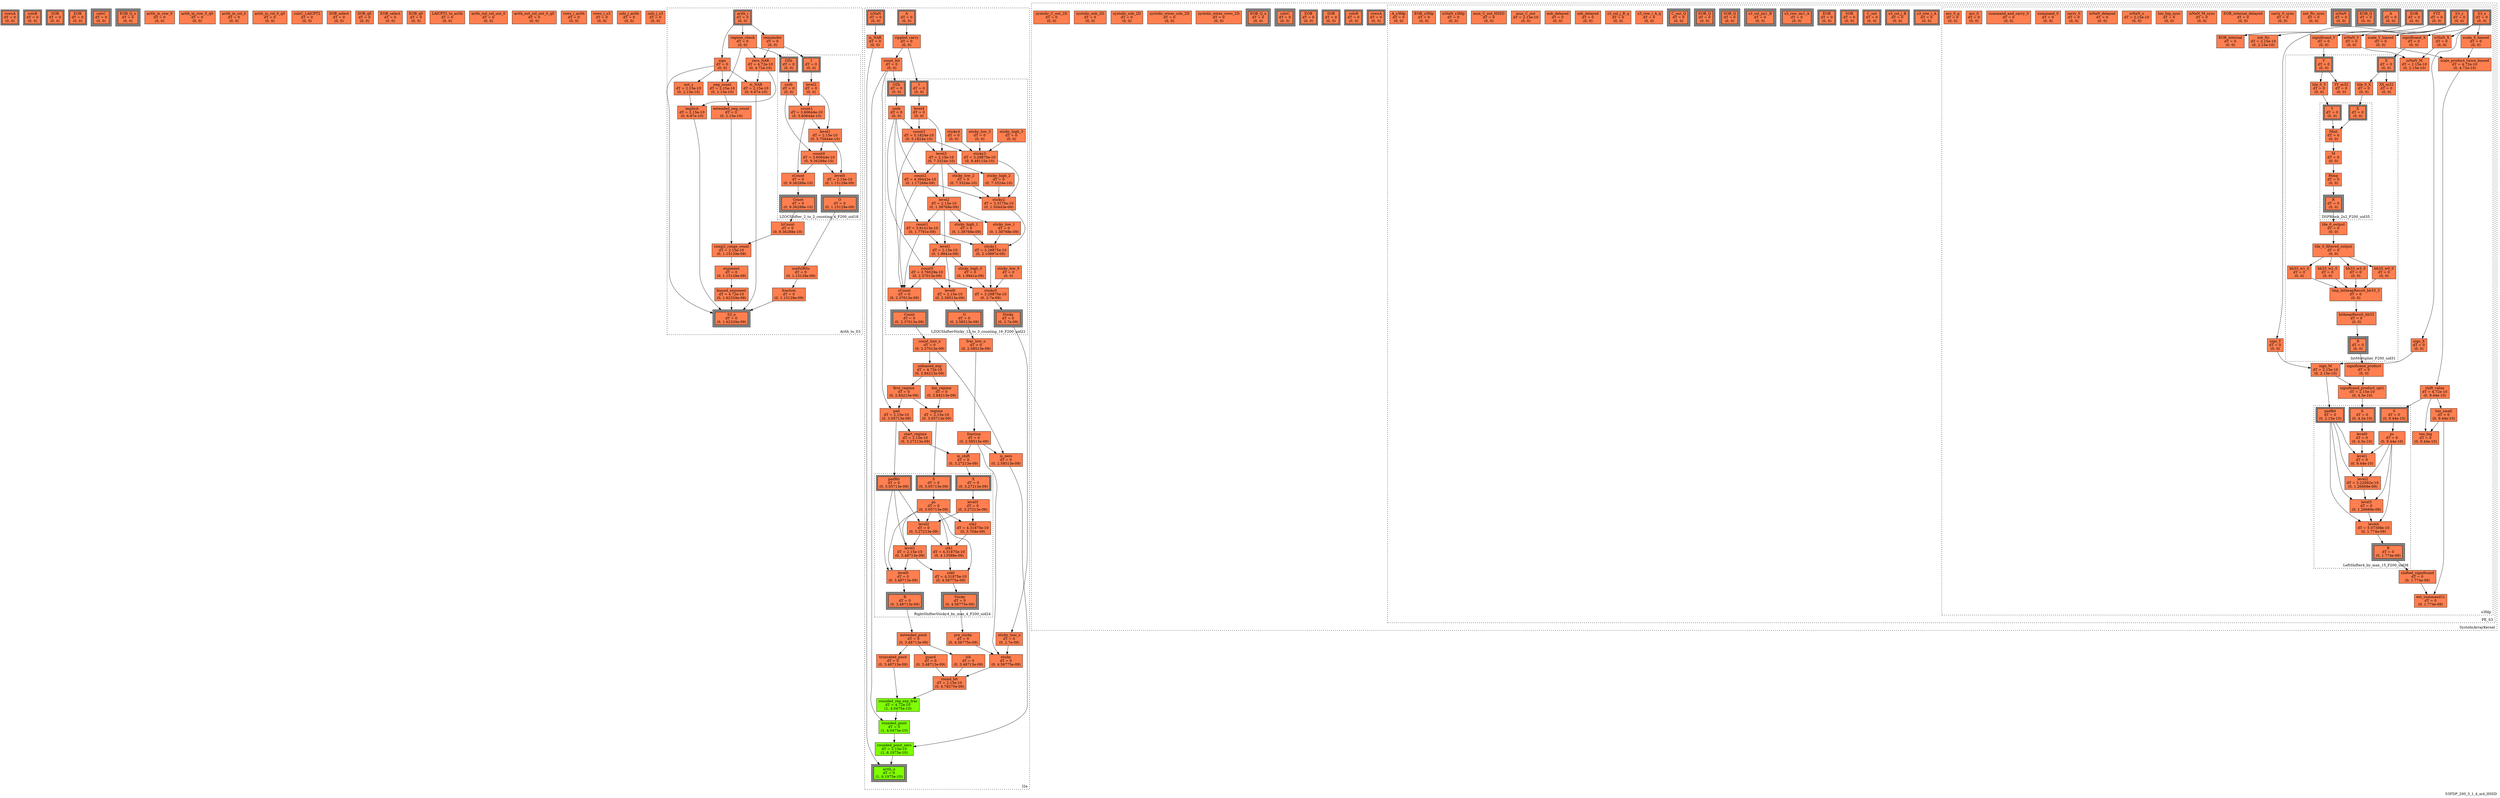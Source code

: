 digraph S3FDP_200_3_1_4_m4_HSSD
{
	//graph drawing options
	label=S3FDP_200_3_1_4_m4_HSSD;
	labelloc=bottom;
	labeljust=right;
	ratio=auto;
	nodesep=0.25;
	ranksep=0.5;

	//input/output signals of operator S3FDP_200_3_1_4_m4_HSSD
	rowsA__S3FDP_200_3_1_4_m4_HSSD [ label="rowsA\ndT = 0\n(0, 0)", shape=box, color=black, style="bold, filled", fillcolor=coral, peripheries=2 ];
	colsB__S3FDP_200_3_1_4_m4_HSSD [ label="colsB\ndT = 0\n(0, 0)", shape=box, color=black, style="bold, filled", fillcolor=coral, peripheries=2 ];
	SOB__S3FDP_200_3_1_4_m4_HSSD [ label="SOB\ndT = 0\n(0, 0)", shape=box, color=black, style="bold, filled", fillcolor=coral, peripheries=2 ];
	EOB__S3FDP_200_3_1_4_m4_HSSD [ label="EOB\ndT = 0\n(0, 0)", shape=box, color=black, style="bold, filled", fillcolor=coral, peripheries=2 ];
	colsC__S3FDP_200_3_1_4_m4_HSSD [ label="colsC\ndT = 0\n(0, 0)", shape=box, color=black, style="bold, filled", fillcolor=coral, peripheries=3 ];
	EOB_Q_o__S3FDP_200_3_1_4_m4_HSSD [ label="EOB_Q_o\ndT = 0\n(0, 0)", shape=box, color=black, style="bold, filled", fillcolor=coral, peripheries=3 ];
	{rank=same rowsA__S3FDP_200_3_1_4_m4_HSSD, colsB__S3FDP_200_3_1_4_m4_HSSD, SOB__S3FDP_200_3_1_4_m4_HSSD, EOB__S3FDP_200_3_1_4_m4_HSSD};
	{rank=same colsC__S3FDP_200_3_1_4_m4_HSSD, EOB_Q_o__S3FDP_200_3_1_4_m4_HSSD};
	//internal signals of operator S3FDP_200_3_1_4_m4_HSSD
	arith_in_row_0__S3FDP_200_3_1_4_m4_HSSD [ label="arith_in_row_0\ndT = 0\n(0, 0)", shape=box, color=black, style=filled, fillcolor=coral, peripheries=1 ];
	arith_in_row_0_q0__S3FDP_200_3_1_4_m4_HSSD [ label="arith_in_row_0_q0\ndT = 0\n(0, 0)", shape=box, color=black, style=filled, fillcolor=coral, peripheries=1 ];
	arith_in_col_0__S3FDP_200_3_1_4_m4_HSSD [ label="arith_in_col_0\ndT = 0\n(0, 0)", shape=box, color=black, style=filled, fillcolor=coral, peripheries=1 ];
	arith_in_col_0_q0__S3FDP_200_3_1_4_m4_HSSD [ label="arith_in_col_0_q0\ndT = 0\n(0, 0)", shape=box, color=black, style=filled, fillcolor=coral, peripheries=1 ];
	colsC_LAICPT2__S3FDP_200_3_1_4_m4_HSSD [ label="colsC_LAICPT2\ndT = 0\n(0, 0)", shape=box, color=black, style=filled, fillcolor=coral, peripheries=1 ];
	SOB_select__S3FDP_200_3_1_4_m4_HSSD [ label="SOB_select\ndT = 0\n(0, 0)", shape=box, color=black, style=filled, fillcolor=coral, peripheries=1 ];
	SOB_q0__S3FDP_200_3_1_4_m4_HSSD [ label="SOB_q0\ndT = 0\n(0, 0)", shape=box, color=black, style=filled, fillcolor=coral, peripheries=1 ];
	EOB_select__S3FDP_200_3_1_4_m4_HSSD [ label="EOB_select\ndT = 0\n(0, 0)", shape=box, color=black, style=filled, fillcolor=coral, peripheries=1 ];
	EOB_q0__S3FDP_200_3_1_4_m4_HSSD [ label="EOB_q0\ndT = 0\n(0, 0)", shape=box, color=black, style=filled, fillcolor=coral, peripheries=1 ];
	LAICPT2_to_arith__S3FDP_200_3_1_4_m4_HSSD [ label="LAICPT2_to_arith\ndT = 0\n(0, 0)", shape=box, color=black, style=filled, fillcolor=coral, peripheries=1 ];
	arith_out_col_out_0__S3FDP_200_3_1_4_m4_HSSD [ label="arith_out_col_out_0\ndT = 0\n(0, 0)", shape=box, color=black, style=filled, fillcolor=coral, peripheries=1 ];
	arith_out_col_out_0_q0__S3FDP_200_3_1_4_m4_HSSD [ label="arith_out_col_out_0_q0\ndT = 0\n(0, 0)", shape=box, color=black, style=filled, fillcolor=coral, peripheries=1 ];
	rows_i_arith__S3FDP_200_3_1_4_m4_HSSD [ label="rows_i_arith\ndT = 0\n(0, 0)", shape=box, color=black, style=filled, fillcolor=coral, peripheries=1 ];
	rows_i_s3__S3FDP_200_3_1_4_m4_HSSD [ label="rows_i_s3\ndT = 0\n(0, 0)", shape=box, color=black, style=filled, fillcolor=coral, peripheries=1 ];
	cols_j_arith__S3FDP_200_3_1_4_m4_HSSD [ label="cols_j_arith\ndT = 0\n(0, 0)", shape=box, color=black, style=filled, fillcolor=coral, peripheries=1 ];
	cols_j_s3__S3FDP_200_3_1_4_m4_HSSD [ label="cols_j_s3\ndT = 0\n(0, 0)", shape=box, color=black, style=filled, fillcolor=coral, peripheries=1 ];

	//subcomponents of operator S3FDP_200_3_1_4_m4_HSSD

	subgraph cluster_Arith_to_S3
	{
		//graph drawing options
		label=Arith_to_S3;
		labelloc=bottom;
		labeljust=right;
		style="bold, dotted";
		ratio=auto;
		nodesep=0.25;
		ranksep=0.5;

		//input/output signals of operator Arith_to_S3
		arith_i__Arith_to_S3 [ label="arith_i\ndT = 0\n(0, 0)", shape=box, color=black, style="bold, filled", fillcolor=coral, peripheries=2 ];
		S3_o__Arith_to_S3 [ label="S3_o\ndT = 0\n(0, 1.62329e-09)", shape=box, color=black, style="bold, filled", fillcolor=coral, peripheries=3 ];
		{rank=same arith_i__Arith_to_S3};
		{rank=same S3_o__Arith_to_S3};
		//internal signals of operator Arith_to_S3
		sign__Arith_to_S3 [ label="sign\ndT = 0\n(0, 0)", shape=box, color=black, style=filled, fillcolor=coral, peripheries=1 ];
		regime_check__Arith_to_S3 [ label="regime_check\ndT = 0\n(0, 0)", shape=box, color=black, style=filled, fillcolor=coral, peripheries=1 ];
		remainder__Arith_to_S3 [ label="remainder\ndT = 0\n(0, 0)", shape=box, color=black, style=filled, fillcolor=coral, peripheries=1 ];
		not_s__Arith_to_S3 [ label="not_s\ndT = 2.15e-10\n(0, 2.15e-10)", shape=box, color=black, style=filled, fillcolor=coral, peripheries=1 ];
		zero_NAR__Arith_to_S3 [ label="zero_NAR\ndT = 4.72e-10\n(0, 4.72e-10)", shape=box, color=black, style=filled, fillcolor=coral, peripheries=1 ];
		is_NAR__Arith_to_S3 [ label="is_NAR\ndT = 2.15e-10\n(0, 6.87e-10)", shape=box, color=black, style=filled, fillcolor=coral, peripheries=1 ];
		implicit__Arith_to_S3 [ label="implicit\ndT = 2.15e-10\n(0, 6.87e-10)", shape=box, color=black, style=filled, fillcolor=coral, peripheries=1 ];
		neg_count__Arith_to_S3 [ label="neg_count\ndT = 2.15e-10\n(0, 2.15e-10)", shape=box, color=black, style=filled, fillcolor=coral, peripheries=1 ];
		lzCount__Arith_to_S3 [ label="lzCount\ndT = 0\n(0, 9.36288e-10)", shape=box, color=black, style=filled, fillcolor=coral, peripheries=1 ];
		usefulBits__Arith_to_S3 [ label="usefulBits\ndT = 0\n(0, 1.15129e-09)", shape=box, color=black, style=filled, fillcolor=coral, peripheries=1 ];
		extended_neg_count__Arith_to_S3 [ label="extended_neg_count\ndT = 0\n(0, 2.15e-10)", shape=box, color=black, style=filled, fillcolor=coral, peripheries=1 ];
		comp2_range_count__Arith_to_S3 [ label="comp2_range_count\ndT = 2.15e-10\n(0, 1.15129e-09)", shape=box, color=black, style=filled, fillcolor=coral, peripheries=1 ];
		fraction__Arith_to_S3 [ label="fraction\ndT = 0\n(0, 1.15129e-09)", shape=box, color=black, style=filled, fillcolor=coral, peripheries=1 ];
		exponent__Arith_to_S3 [ label="exponent\ndT = 0\n(0, 1.15129e-09)", shape=box, color=black, style=filled, fillcolor=coral, peripheries=1 ];
		biased_exponent__Arith_to_S3 [ label="biased_exponent\ndT = 4.72e-10\n(0, 1.62329e-09)", shape=box, color=black, style=filled, fillcolor=coral, peripheries=1 ];

		//subcomponents of operator Arith_to_S3

		subgraph cluster_LZOCShifter_2_to_2_counting_4_F200_uid18
		{
			//graph drawing options
			label=LZOCShifter_2_to_2_counting_4_F200_uid18;
			labelloc=bottom;
			labeljust=right;
			style="bold, dotted";
			ratio=auto;
			nodesep=0.25;
			ranksep=0.5;

			//input/output signals of operator LZOCShifter_2_to_2_counting_4_F200_uid18
			I__LZOCShifter_2_to_2_counting_4_F200_uid18 [ label="I\ndT = 0\n(0, 0)", shape=box, color=black, style="bold, filled", fillcolor=coral, peripheries=2 ];
			OZb__LZOCShifter_2_to_2_counting_4_F200_uid18 [ label="OZb\ndT = 0\n(0, 0)", shape=box, color=black, style="bold, filled", fillcolor=coral, peripheries=2 ];
			Count__LZOCShifter_2_to_2_counting_4_F200_uid18 [ label="Count\ndT = 0\n(0, 9.36288e-10)", shape=box, color=black, style="bold, filled", fillcolor=coral, peripheries=3 ];
			O__LZOCShifter_2_to_2_counting_4_F200_uid18 [ label="O\ndT = 0\n(0, 1.15129e-09)", shape=box, color=black, style="bold, filled", fillcolor=coral, peripheries=3 ];
			{rank=same I__LZOCShifter_2_to_2_counting_4_F200_uid18, OZb__LZOCShifter_2_to_2_counting_4_F200_uid18};
			{rank=same Count__LZOCShifter_2_to_2_counting_4_F200_uid18, O__LZOCShifter_2_to_2_counting_4_F200_uid18};
			//internal signals of operator LZOCShifter_2_to_2_counting_4_F200_uid18
			level2__LZOCShifter_2_to_2_counting_4_F200_uid18 [ label="level2\ndT = 0\n(0, 0)", shape=box, color=black, style=filled, fillcolor=coral, peripheries=1 ];
			sozb__LZOCShifter_2_to_2_counting_4_F200_uid18 [ label="sozb\ndT = 0\n(0, 0)", shape=box, color=black, style=filled, fillcolor=coral, peripheries=1 ];
			count1__LZOCShifter_2_to_2_counting_4_F200_uid18 [ label="count1\ndT = 3.60644e-10\n(0, 3.60644e-10)", shape=box, color=black, style=filled, fillcolor=coral, peripheries=1 ];
			level1__LZOCShifter_2_to_2_counting_4_F200_uid18 [ label="level1\ndT = 2.15e-10\n(0, 5.75644e-10)", shape=box, color=black, style=filled, fillcolor=coral, peripheries=1 ];
			count0__LZOCShifter_2_to_2_counting_4_F200_uid18 [ label="count0\ndT = 3.60644e-10\n(0, 9.36288e-10)", shape=box, color=black, style=filled, fillcolor=coral, peripheries=1 ];
			level0__LZOCShifter_2_to_2_counting_4_F200_uid18 [ label="level0\ndT = 2.15e-10\n(0, 1.15129e-09)", shape=box, color=black, style=filled, fillcolor=coral, peripheries=1 ];
			sCount__LZOCShifter_2_to_2_counting_4_F200_uid18 [ label="sCount\ndT = 0\n(0, 9.36288e-10)", shape=box, color=black, style=filled, fillcolor=coral, peripheries=1 ];

			//subcomponents of operator LZOCShifter_2_to_2_counting_4_F200_uid18

			//input and internal signal connections of operator LZOCShifter_2_to_2_counting_4_F200_uid18
			I__LZOCShifter_2_to_2_counting_4_F200_uid18 -> level2__LZOCShifter_2_to_2_counting_4_F200_uid18 [ arrowhead=normal, arrowsize=1.0, arrowtail=normal, color=black, dir=forward  ];
			OZb__LZOCShifter_2_to_2_counting_4_F200_uid18 -> sozb__LZOCShifter_2_to_2_counting_4_F200_uid18 [ arrowhead=normal, arrowsize=1.0, arrowtail=normal, color=black, dir=forward  ];
			level2__LZOCShifter_2_to_2_counting_4_F200_uid18 -> count1__LZOCShifter_2_to_2_counting_4_F200_uid18 [ arrowhead=normal, arrowsize=1.0, arrowtail=normal, color=black, dir=forward  ];
			level2__LZOCShifter_2_to_2_counting_4_F200_uid18 -> level1__LZOCShifter_2_to_2_counting_4_F200_uid18 [ arrowhead=normal, arrowsize=1.0, arrowtail=normal, color=black, dir=forward  ];
			sozb__LZOCShifter_2_to_2_counting_4_F200_uid18 -> count1__LZOCShifter_2_to_2_counting_4_F200_uid18 [ arrowhead=normal, arrowsize=1.0, arrowtail=normal, color=black, dir=forward  ];
			sozb__LZOCShifter_2_to_2_counting_4_F200_uid18 -> count0__LZOCShifter_2_to_2_counting_4_F200_uid18 [ arrowhead=normal, arrowsize=1.0, arrowtail=normal, color=black, dir=forward  ];
			count1__LZOCShifter_2_to_2_counting_4_F200_uid18 -> level1__LZOCShifter_2_to_2_counting_4_F200_uid18 [ arrowhead=normal, arrowsize=1.0, arrowtail=normal, color=black, dir=forward  ];
			count1__LZOCShifter_2_to_2_counting_4_F200_uid18 -> sCount__LZOCShifter_2_to_2_counting_4_F200_uid18 [ arrowhead=normal, arrowsize=1.0, arrowtail=normal, color=black, dir=forward  ];
			level1__LZOCShifter_2_to_2_counting_4_F200_uid18 -> count0__LZOCShifter_2_to_2_counting_4_F200_uid18 [ arrowhead=normal, arrowsize=1.0, arrowtail=normal, color=black, dir=forward  ];
			level1__LZOCShifter_2_to_2_counting_4_F200_uid18 -> level0__LZOCShifter_2_to_2_counting_4_F200_uid18 [ arrowhead=normal, arrowsize=1.0, arrowtail=normal, color=black, dir=forward  ];
			count0__LZOCShifter_2_to_2_counting_4_F200_uid18 -> level0__LZOCShifter_2_to_2_counting_4_F200_uid18 [ arrowhead=normal, arrowsize=1.0, arrowtail=normal, color=black, dir=forward  ];
			count0__LZOCShifter_2_to_2_counting_4_F200_uid18 -> sCount__LZOCShifter_2_to_2_counting_4_F200_uid18 [ arrowhead=normal, arrowsize=1.0, arrowtail=normal, color=black, dir=forward  ];
			level0__LZOCShifter_2_to_2_counting_4_F200_uid18 -> O__LZOCShifter_2_to_2_counting_4_F200_uid18 [ arrowhead=normal, arrowsize=1.0, arrowtail=normal, color=black, dir=forward  ];
			sCount__LZOCShifter_2_to_2_counting_4_F200_uid18 -> Count__LZOCShifter_2_to_2_counting_4_F200_uid18 [ arrowhead=normal, arrowsize=1.0, arrowtail=normal, color=black, dir=forward  ];
		}

			//output signal connections of operator LZOCShifter_2_to_2_counting_4_F200_uid18
			Count__LZOCShifter_2_to_2_counting_4_F200_uid18 -> lzCount__Arith_to_S3 [ arrowhead=normal, arrowsize=1.0, arrowtail=normal, color=black, dir=forward  ];
			O__LZOCShifter_2_to_2_counting_4_F200_uid18 -> usefulBits__Arith_to_S3 [ arrowhead=normal, arrowsize=1.0, arrowtail=normal, color=black, dir=forward  ];

		//input and internal signal connections of operator Arith_to_S3
		arith_i__Arith_to_S3 -> sign__Arith_to_S3 [ arrowhead=normal, arrowsize=1.0, arrowtail=normal, color=black, dir=forward  ];
		arith_i__Arith_to_S3 -> regime_check__Arith_to_S3 [ arrowhead=normal, arrowsize=1.0, arrowtail=normal, color=black, dir=forward  ];
		arith_i__Arith_to_S3 -> remainder__Arith_to_S3 [ arrowhead=normal, arrowsize=1.0, arrowtail=normal, color=black, dir=forward  ];
		sign__Arith_to_S3 -> not_s__Arith_to_S3 [ arrowhead=normal, arrowsize=1.0, arrowtail=normal, color=black, dir=forward  ];
		sign__Arith_to_S3 -> is_NAR__Arith_to_S3 [ arrowhead=normal, arrowsize=1.0, arrowtail=normal, color=black, dir=forward  ];
		sign__Arith_to_S3 -> neg_count__Arith_to_S3 [ arrowhead=normal, arrowsize=1.0, arrowtail=normal, color=black, dir=forward  ];
		sign__Arith_to_S3 -> S3_o__Arith_to_S3 [ arrowhead=normal, arrowsize=1.0, arrowtail=normal, color=black, dir=forward  ];
		regime_check__Arith_to_S3 -> zero_NAR__Arith_to_S3 [ arrowhead=normal, arrowsize=1.0, arrowtail=normal, color=black, dir=forward  ];
		regime_check__Arith_to_S3 -> neg_count__Arith_to_S3 [ arrowhead=normal, arrowsize=1.0, arrowtail=normal, color=black, dir=forward  ];
		regime_check__Arith_to_S3 -> OZb__LZOCShifter_2_to_2_counting_4_F200_uid18 [ arrowhead=normal, arrowsize=1.0, arrowtail=normal, color=black, dir=forward  ];
		remainder__Arith_to_S3 -> zero_NAR__Arith_to_S3 [ arrowhead=normal, arrowsize=1.0, arrowtail=normal, color=black, dir=forward  ];
		remainder__Arith_to_S3 -> I__LZOCShifter_2_to_2_counting_4_F200_uid18 [ arrowhead=normal, arrowsize=1.0, arrowtail=normal, color=black, dir=forward  ];
		not_s__Arith_to_S3 -> implicit__Arith_to_S3 [ arrowhead=normal, arrowsize=1.0, arrowtail=normal, color=black, dir=forward  ];
		zero_NAR__Arith_to_S3 -> is_NAR__Arith_to_S3 [ arrowhead=normal, arrowsize=1.0, arrowtail=normal, color=black, dir=forward  ];
		zero_NAR__Arith_to_S3 -> implicit__Arith_to_S3 [ arrowhead=normal, arrowsize=1.0, arrowtail=normal, color=black, dir=forward  ];
		is_NAR__Arith_to_S3 -> S3_o__Arith_to_S3 [ arrowhead=normal, arrowsize=1.0, arrowtail=normal, color=black, dir=forward  ];
		implicit__Arith_to_S3 -> S3_o__Arith_to_S3 [ arrowhead=normal, arrowsize=1.0, arrowtail=normal, color=black, dir=forward  ];
		neg_count__Arith_to_S3 -> extended_neg_count__Arith_to_S3 [ arrowhead=normal, arrowsize=1.0, arrowtail=normal, color=black, dir=forward  ];
		lzCount__Arith_to_S3 -> comp2_range_count__Arith_to_S3 [ arrowhead=normal, arrowsize=1.0, arrowtail=normal, color=black, dir=forward  ];
		usefulBits__Arith_to_S3 -> fraction__Arith_to_S3 [ arrowhead=normal, arrowsize=1.0, arrowtail=normal, color=black, dir=forward  ];
		extended_neg_count__Arith_to_S3 -> comp2_range_count__Arith_to_S3 [ arrowhead=normal, arrowsize=1.0, arrowtail=normal, color=black, dir=forward  ];
		comp2_range_count__Arith_to_S3 -> exponent__Arith_to_S3 [ arrowhead=normal, arrowsize=1.0, arrowtail=normal, color=black, dir=forward  ];
		fraction__Arith_to_S3 -> S3_o__Arith_to_S3 [ arrowhead=normal, arrowsize=1.0, arrowtail=normal, color=black, dir=forward  ];
		exponent__Arith_to_S3 -> biased_exponent__Arith_to_S3 [ arrowhead=normal, arrowsize=1.0, arrowtail=normal, color=black, dir=forward  ];
		biased_exponent__Arith_to_S3 -> S3_o__Arith_to_S3 [ arrowhead=normal, arrowsize=1.0, arrowtail=normal, color=black, dir=forward  ];
	}

		//output signal connections of operator Arith_to_S3

	subgraph cluster_l2a
	{
		//graph drawing options
		label=l2a;
		labelloc=bottom;
		labeljust=right;
		style="bold, dotted";
		ratio=auto;
		nodesep=0.25;
		ranksep=0.5;

		//input/output signals of operator l2a
		A__l2a [ label="A\ndT = 0\n(0, 0)", shape=box, color=black, style="bold, filled", fillcolor=coral, peripheries=2 ];
		isNaN__l2a [ label="isNaN\ndT = 0\n(0, 0)", shape=box, color=black, style="bold, filled", fillcolor=coral, peripheries=2 ];
		arith_o__l2a [ label="arith_o\ndT = 0\n(1, 6.1975e-10)", shape=box, color=black, style="bold, filled", fillcolor=chartreuse, peripheries=3 ];
		{rank=same A__l2a, isNaN__l2a};
		{rank=same arith_o__l2a};
		//internal signals of operator l2a
		rippled_carry__l2a [ label="rippled_carry\ndT = 0\n(0, 0)", shape=box, color=black, style=filled, fillcolor=coral, peripheries=1 ];
		count_bit__l2a [ label="count_bit\ndT = 0\n(0, 0)", shape=box, color=black, style=filled, fillcolor=coral, peripheries=1 ];
		count_lzoc_o__l2a [ label="count_lzoc_o\ndT = 0\n(0, 2.37013e-09)", shape=box, color=black, style=filled, fillcolor=coral, peripheries=1 ];
		frac_lzoc_o__l2a [ label="frac_lzoc_o\ndT = 0\n(0, 2.58513e-09)", shape=box, color=black, style=filled, fillcolor=coral, peripheries=1 ];
		sticky_lzoc_o__l2a [ label="sticky_lzoc_o\ndT = 0\n(0, 2.7e-09)", shape=box, color=black, style=filled, fillcolor=coral, peripheries=1 ];
		unbiased_exp__l2a [ label="unbiased_exp\ndT = 4.72e-10\n(0, 2.84213e-09)", shape=box, color=black, style=filled, fillcolor=coral, peripheries=1 ];
		fraction__l2a [ label="fraction\ndT = 0\n(0, 2.58513e-09)", shape=box, color=black, style=filled, fillcolor=coral, peripheries=1 ];
		bin_regime__l2a [ label="bin_regime\ndT = 0\n(0, 2.84213e-09)", shape=box, color=black, style=filled, fillcolor=coral, peripheries=1 ];
		first_regime__l2a [ label="first_regime\ndT = 0\n(0, 2.84213e-09)", shape=box, color=black, style=filled, fillcolor=coral, peripheries=1 ];
		regime__l2a [ label="regime\ndT = 2.15e-10\n(0, 3.05713e-09)", shape=box, color=black, style=filled, fillcolor=coral, peripheries=1 ];
		pad__l2a [ label="pad\ndT = 2.15e-10\n(0, 3.05713e-09)", shape=box, color=black, style=filled, fillcolor=coral, peripheries=1 ];
		start_regime__l2a [ label="start_regime\ndT = 2.15e-10\n(0, 3.27213e-09)", shape=box, color=black, style=filled, fillcolor=coral, peripheries=1 ];
		in_shift__l2a [ label="in_shift\ndT = 0\n(0, 3.27213e-09)", shape=box, color=black, style=filled, fillcolor=coral, peripheries=1 ];
		extended_posit__l2a [ label="extended_posit\ndT = 0\n(0, 3.48713e-09)", shape=box, color=black, style=filled, fillcolor=coral, peripheries=1 ];
		pre_sticky__l2a [ label="pre_sticky\ndT = 0\n(0, 4.56775e-09)", shape=box, color=black, style=filled, fillcolor=coral, peripheries=1 ];
		truncated_posit__l2a [ label="truncated_posit\ndT = 0\n(0, 3.48713e-09)", shape=box, color=black, style=filled, fillcolor=coral, peripheries=1 ];
		lsb__l2a [ label="lsb\ndT = 0\n(0, 3.48713e-09)", shape=box, color=black, style=filled, fillcolor=coral, peripheries=1 ];
		guard__l2a [ label="guard\ndT = 0\n(0, 3.48713e-09)", shape=box, color=black, style=filled, fillcolor=coral, peripheries=1 ];
		sticky__l2a [ label="sticky\ndT = 0\n(0, 4.56775e-09)", shape=box, color=black, style=filled, fillcolor=coral, peripheries=1 ];
		round_bit__l2a [ label="round_bit\ndT = 2.15e-10\n(0, 4.78275e-09)", shape=box, color=black, style=filled, fillcolor=coral, peripheries=1 ];
		is_NAR__l2a [ label="is_NAR\ndT = 0\n(0, 0)", shape=box, color=black, style=filled, fillcolor=coral, peripheries=1 ];
		rounded_reg_exp_frac__l2a [ label="rounded_reg_exp_frac\ndT = 4.72e-10\n(1, 4.0475e-10)", shape=box, color=black, style=filled, fillcolor=chartreuse, peripheries=1 ];
		rounded_posit__l2a [ label="rounded_posit\ndT = 0\n(1, 4.0475e-10)", shape=box, color=black, style=filled, fillcolor=chartreuse, peripheries=1 ];
		is_zero__l2a [ label="is_zero\ndT = 0\n(0, 2.58513e-09)", shape=box, color=black, style=filled, fillcolor=coral, peripheries=1 ];
		rounded_posit_zero__l2a [ label="rounded_posit_zero\ndT = 2.15e-10\n(1, 6.1975e-10)", shape=box, color=black, style=filled, fillcolor=chartreuse, peripheries=1 ];

		//subcomponents of operator l2a

		subgraph cluster_LZOCShifterSticky_12_to_3_counting_16_F200_uid22
		{
			//graph drawing options
			label=LZOCShifterSticky_12_to_3_counting_16_F200_uid22;
			labelloc=bottom;
			labeljust=right;
			style="bold, dotted";
			ratio=auto;
			nodesep=0.25;
			ranksep=0.5;

			//input/output signals of operator LZOCShifterSticky_12_to_3_counting_16_F200_uid22
			I__LZOCShifterSticky_12_to_3_counting_16_F200_uid22 [ label="I\ndT = 0\n(0, 0)", shape=box, color=black, style="bold, filled", fillcolor=coral, peripheries=2 ];
			OZb__LZOCShifterSticky_12_to_3_counting_16_F200_uid22 [ label="OZb\ndT = 0\n(0, 0)", shape=box, color=black, style="bold, filled", fillcolor=coral, peripheries=2 ];
			Count__LZOCShifterSticky_12_to_3_counting_16_F200_uid22 [ label="Count\ndT = 0\n(0, 2.37013e-09)", shape=box, color=black, style="bold, filled", fillcolor=coral, peripheries=3 ];
			O__LZOCShifterSticky_12_to_3_counting_16_F200_uid22 [ label="O\ndT = 0\n(0, 2.58513e-09)", shape=box, color=black, style="bold, filled", fillcolor=coral, peripheries=3 ];
			Sticky__LZOCShifterSticky_12_to_3_counting_16_F200_uid22 [ label="Sticky\ndT = 0\n(0, 2.7e-09)", shape=box, color=black, style="bold, filled", fillcolor=coral, peripheries=3 ];
			{rank=same I__LZOCShifterSticky_12_to_3_counting_16_F200_uid22, OZb__LZOCShifterSticky_12_to_3_counting_16_F200_uid22};
			{rank=same Count__LZOCShifterSticky_12_to_3_counting_16_F200_uid22, O__LZOCShifterSticky_12_to_3_counting_16_F200_uid22, Sticky__LZOCShifterSticky_12_to_3_counting_16_F200_uid22};
			//internal signals of operator LZOCShifterSticky_12_to_3_counting_16_F200_uid22
			level4__LZOCShifterSticky_12_to_3_counting_16_F200_uid22 [ label="level4\ndT = 0\n(0, 0)", shape=box, color=black, style=filled, fillcolor=coral, peripheries=1 ];
			sozb__LZOCShifterSticky_12_to_3_counting_16_F200_uid22 [ label="sozb\ndT = 0\n(0, 0)", shape=box, color=black, style=filled, fillcolor=coral, peripheries=1 ];
			sticky4__LZOCShifterSticky_12_to_3_counting_16_F200_uid22 [ label="sticky4\ndT = 0\n(0, 0)", shape=box, color=black, style=filled, fillcolor=coral, peripheries=1 ];
			count3__LZOCShifterSticky_12_to_3_counting_16_F200_uid22 [ label="count3\ndT = 5.1824e-10\n(0, 5.1824e-10)", shape=box, color=black, style=filled, fillcolor=coral, peripheries=1 ];
			level3__LZOCShifterSticky_12_to_3_counting_16_F200_uid22 [ label="level3\ndT = 2.15e-10\n(0, 7.3324e-10)", shape=box, color=black, style=filled, fillcolor=coral, peripheries=1 ];
			sticky_high_3__LZOCShifterSticky_12_to_3_counting_16_F200_uid22 [ label="sticky_high_3\ndT = 0\n(0, 0)", shape=box, color=black, style=filled, fillcolor=coral, peripheries=1 ];
			sticky_low_3__LZOCShifterSticky_12_to_3_counting_16_F200_uid22 [ label="sticky_low_3\ndT = 0\n(0, 0)", shape=box, color=black, style=filled, fillcolor=coral, peripheries=1 ];
			sticky3__LZOCShifterSticky_12_to_3_counting_16_F200_uid22 [ label="sticky3\ndT = 3.29875e-10\n(0, 8.48115e-10)", shape=box, color=black, style=filled, fillcolor=coral, peripheries=1 ];
			count2__LZOCShifterSticky_12_to_3_counting_16_F200_uid22 [ label="count2\ndT = 4.39442e-10\n(0, 1.17268e-09)", shape=box, color=black, style=filled, fillcolor=coral, peripheries=1 ];
			level2__LZOCShifterSticky_12_to_3_counting_16_F200_uid22 [ label="level2\ndT = 2.15e-10\n(0, 1.38768e-09)", shape=box, color=black, style=filled, fillcolor=coral, peripheries=1 ];
			sticky_high_2__LZOCShifterSticky_12_to_3_counting_16_F200_uid22 [ label="sticky_high_2\ndT = 0\n(0, 7.3324e-10)", shape=box, color=black, style=filled, fillcolor=coral, peripheries=1 ];
			sticky_low_2__LZOCShifterSticky_12_to_3_counting_16_F200_uid22 [ label="sticky_low_2\ndT = 0\n(0, 7.3324e-10)", shape=box, color=black, style=filled, fillcolor=coral, peripheries=1 ];
			sticky2__LZOCShifterSticky_12_to_3_counting_16_F200_uid22 [ label="sticky2\ndT = 3.3175e-10\n(0, 1.50443e-09)", shape=box, color=black, style=filled, fillcolor=coral, peripheries=1 ];
			count1__LZOCShifterSticky_12_to_3_counting_16_F200_uid22 [ label="count1\ndT = 3.91413e-10\n(0, 1.7791e-09)", shape=box, color=black, style=filled, fillcolor=coral, peripheries=1 ];
			level1__LZOCShifterSticky_12_to_3_counting_16_F200_uid22 [ label="level1\ndT = 2.15e-10\n(0, 1.9941e-09)", shape=box, color=black, style=filled, fillcolor=coral, peripheries=1 ];
			sticky_high_1__LZOCShifterSticky_12_to_3_counting_16_F200_uid22 [ label="sticky_high_1\ndT = 0\n(0, 1.38768e-09)", shape=box, color=black, style=filled, fillcolor=coral, peripheries=1 ];
			sticky_low_1__LZOCShifterSticky_12_to_3_counting_16_F200_uid22 [ label="sticky_low_1\ndT = 0\n(0, 1.38768e-09)", shape=box, color=black, style=filled, fillcolor=coral, peripheries=1 ];
			sticky1__LZOCShifterSticky_12_to_3_counting_16_F200_uid22 [ label="sticky1\ndT = 3.29875e-10\n(0, 2.10897e-09)", shape=box, color=black, style=filled, fillcolor=coral, peripheries=1 ];
			count0__LZOCShifterSticky_12_to_3_counting_16_F200_uid22 [ label="count0\ndT = 3.76029e-10\n(0, 2.37013e-09)", shape=box, color=black, style=filled, fillcolor=coral, peripheries=1 ];
			level0__LZOCShifterSticky_12_to_3_counting_16_F200_uid22 [ label="level0\ndT = 2.15e-10\n(0, 2.58513e-09)", shape=box, color=black, style=filled, fillcolor=coral, peripheries=1 ];
			sticky_high_0__LZOCShifterSticky_12_to_3_counting_16_F200_uid22 [ label="sticky_high_0\ndT = 0\n(0, 1.9941e-09)", shape=box, color=black, style=filled, fillcolor=coral, peripheries=1 ];
			sticky_low_0__LZOCShifterSticky_12_to_3_counting_16_F200_uid22 [ label="sticky_low_0\ndT = 0\n(0, 0)", shape=box, color=black, style=filled, fillcolor=coral, peripheries=1 ];
			sticky0__LZOCShifterSticky_12_to_3_counting_16_F200_uid22 [ label="sticky0\ndT = 3.29875e-10\n(0, 2.7e-09)", shape=box, color=black, style=filled, fillcolor=coral, peripheries=1 ];
			sCount__LZOCShifterSticky_12_to_3_counting_16_F200_uid22 [ label="sCount\ndT = 0\n(0, 2.37013e-09)", shape=box, color=black, style=filled, fillcolor=coral, peripheries=1 ];

			//subcomponents of operator LZOCShifterSticky_12_to_3_counting_16_F200_uid22

			//input and internal signal connections of operator LZOCShifterSticky_12_to_3_counting_16_F200_uid22
			I__LZOCShifterSticky_12_to_3_counting_16_F200_uid22 -> level4__LZOCShifterSticky_12_to_3_counting_16_F200_uid22 [ arrowhead=normal, arrowsize=1.0, arrowtail=normal, color=black, dir=forward  ];
			OZb__LZOCShifterSticky_12_to_3_counting_16_F200_uid22 -> sozb__LZOCShifterSticky_12_to_3_counting_16_F200_uid22 [ arrowhead=normal, arrowsize=1.0, arrowtail=normal, color=black, dir=forward  ];
			level4__LZOCShifterSticky_12_to_3_counting_16_F200_uid22 -> count3__LZOCShifterSticky_12_to_3_counting_16_F200_uid22 [ arrowhead=normal, arrowsize=1.0, arrowtail=normal, color=black, dir=forward  ];
			level4__LZOCShifterSticky_12_to_3_counting_16_F200_uid22 -> level3__LZOCShifterSticky_12_to_3_counting_16_F200_uid22 [ arrowhead=normal, arrowsize=1.0, arrowtail=normal, color=black, dir=forward  ];
			sozb__LZOCShifterSticky_12_to_3_counting_16_F200_uid22 -> count3__LZOCShifterSticky_12_to_3_counting_16_F200_uid22 [ arrowhead=normal, arrowsize=1.0, arrowtail=normal, color=black, dir=forward  ];
			sozb__LZOCShifterSticky_12_to_3_counting_16_F200_uid22 -> count2__LZOCShifterSticky_12_to_3_counting_16_F200_uid22 [ arrowhead=normal, arrowsize=1.0, arrowtail=normal, color=black, dir=forward  ];
			sozb__LZOCShifterSticky_12_to_3_counting_16_F200_uid22 -> count1__LZOCShifterSticky_12_to_3_counting_16_F200_uid22 [ arrowhead=normal, arrowsize=1.0, arrowtail=normal, color=black, dir=forward  ];
			sozb__LZOCShifterSticky_12_to_3_counting_16_F200_uid22 -> count0__LZOCShifterSticky_12_to_3_counting_16_F200_uid22 [ arrowhead=normal, arrowsize=1.0, arrowtail=normal, color=black, dir=forward  ];
			sticky4__LZOCShifterSticky_12_to_3_counting_16_F200_uid22 -> sticky3__LZOCShifterSticky_12_to_3_counting_16_F200_uid22 [ arrowhead=normal, arrowsize=1.0, arrowtail=normal, color=black, dir=forward  ];
			count3__LZOCShifterSticky_12_to_3_counting_16_F200_uid22 -> level3__LZOCShifterSticky_12_to_3_counting_16_F200_uid22 [ arrowhead=normal, arrowsize=1.0, arrowtail=normal, color=black, dir=forward  ];
			count3__LZOCShifterSticky_12_to_3_counting_16_F200_uid22 -> sticky3__LZOCShifterSticky_12_to_3_counting_16_F200_uid22 [ arrowhead=normal, arrowsize=1.0, arrowtail=normal, color=black, dir=forward  ];
			count3__LZOCShifterSticky_12_to_3_counting_16_F200_uid22 -> sCount__LZOCShifterSticky_12_to_3_counting_16_F200_uid22 [ arrowhead=normal, arrowsize=1.0, arrowtail=normal, color=black, dir=forward  ];
			level3__LZOCShifterSticky_12_to_3_counting_16_F200_uid22 -> count2__LZOCShifterSticky_12_to_3_counting_16_F200_uid22 [ arrowhead=normal, arrowsize=1.0, arrowtail=normal, color=black, dir=forward  ];
			level3__LZOCShifterSticky_12_to_3_counting_16_F200_uid22 -> level2__LZOCShifterSticky_12_to_3_counting_16_F200_uid22 [ arrowhead=normal, arrowsize=1.0, arrowtail=normal, color=black, dir=forward  ];
			level3__LZOCShifterSticky_12_to_3_counting_16_F200_uid22 -> sticky_high_2__LZOCShifterSticky_12_to_3_counting_16_F200_uid22 [ arrowhead=normal, arrowsize=1.0, arrowtail=normal, color=black, dir=forward  ];
			level3__LZOCShifterSticky_12_to_3_counting_16_F200_uid22 -> sticky_low_2__LZOCShifterSticky_12_to_3_counting_16_F200_uid22 [ arrowhead=normal, arrowsize=1.0, arrowtail=normal, color=black, dir=forward  ];
			sticky_high_3__LZOCShifterSticky_12_to_3_counting_16_F200_uid22 -> sticky3__LZOCShifterSticky_12_to_3_counting_16_F200_uid22 [ arrowhead=normal, arrowsize=1.0, arrowtail=normal, color=black, dir=forward  ];
			sticky_low_3__LZOCShifterSticky_12_to_3_counting_16_F200_uid22 -> sticky3__LZOCShifterSticky_12_to_3_counting_16_F200_uid22 [ arrowhead=normal, arrowsize=1.0, arrowtail=normal, color=black, dir=forward  ];
			sticky3__LZOCShifterSticky_12_to_3_counting_16_F200_uid22 -> sticky2__LZOCShifterSticky_12_to_3_counting_16_F200_uid22 [ arrowhead=normal, arrowsize=1.0, arrowtail=normal, color=black, dir=forward  ];
			count2__LZOCShifterSticky_12_to_3_counting_16_F200_uid22 -> level2__LZOCShifterSticky_12_to_3_counting_16_F200_uid22 [ arrowhead=normal, arrowsize=1.0, arrowtail=normal, color=black, dir=forward  ];
			count2__LZOCShifterSticky_12_to_3_counting_16_F200_uid22 -> sticky2__LZOCShifterSticky_12_to_3_counting_16_F200_uid22 [ arrowhead=normal, arrowsize=1.0, arrowtail=normal, color=black, dir=forward  ];
			count2__LZOCShifterSticky_12_to_3_counting_16_F200_uid22 -> sCount__LZOCShifterSticky_12_to_3_counting_16_F200_uid22 [ arrowhead=normal, arrowsize=1.0, arrowtail=normal, color=black, dir=forward  ];
			level2__LZOCShifterSticky_12_to_3_counting_16_F200_uid22 -> count1__LZOCShifterSticky_12_to_3_counting_16_F200_uid22 [ arrowhead=normal, arrowsize=1.0, arrowtail=normal, color=black, dir=forward  ];
			level2__LZOCShifterSticky_12_to_3_counting_16_F200_uid22 -> level1__LZOCShifterSticky_12_to_3_counting_16_F200_uid22 [ arrowhead=normal, arrowsize=1.0, arrowtail=normal, color=black, dir=forward  ];
			level2__LZOCShifterSticky_12_to_3_counting_16_F200_uid22 -> sticky_high_1__LZOCShifterSticky_12_to_3_counting_16_F200_uid22 [ arrowhead=normal, arrowsize=1.0, arrowtail=normal, color=black, dir=forward  ];
			level2__LZOCShifterSticky_12_to_3_counting_16_F200_uid22 -> sticky_low_1__LZOCShifterSticky_12_to_3_counting_16_F200_uid22 [ arrowhead=normal, arrowsize=1.0, arrowtail=normal, color=black, dir=forward  ];
			sticky_high_2__LZOCShifterSticky_12_to_3_counting_16_F200_uid22 -> sticky2__LZOCShifterSticky_12_to_3_counting_16_F200_uid22 [ arrowhead=normal, arrowsize=1.0, arrowtail=normal, color=black, dir=forward  ];
			sticky_low_2__LZOCShifterSticky_12_to_3_counting_16_F200_uid22 -> sticky2__LZOCShifterSticky_12_to_3_counting_16_F200_uid22 [ arrowhead=normal, arrowsize=1.0, arrowtail=normal, color=black, dir=forward  ];
			sticky2__LZOCShifterSticky_12_to_3_counting_16_F200_uid22 -> sticky1__LZOCShifterSticky_12_to_3_counting_16_F200_uid22 [ arrowhead=normal, arrowsize=1.0, arrowtail=normal, color=black, dir=forward  ];
			count1__LZOCShifterSticky_12_to_3_counting_16_F200_uid22 -> level1__LZOCShifterSticky_12_to_3_counting_16_F200_uid22 [ arrowhead=normal, arrowsize=1.0, arrowtail=normal, color=black, dir=forward  ];
			count1__LZOCShifterSticky_12_to_3_counting_16_F200_uid22 -> sticky1__LZOCShifterSticky_12_to_3_counting_16_F200_uid22 [ arrowhead=normal, arrowsize=1.0, arrowtail=normal, color=black, dir=forward  ];
			count1__LZOCShifterSticky_12_to_3_counting_16_F200_uid22 -> sCount__LZOCShifterSticky_12_to_3_counting_16_F200_uid22 [ arrowhead=normal, arrowsize=1.0, arrowtail=normal, color=black, dir=forward  ];
			level1__LZOCShifterSticky_12_to_3_counting_16_F200_uid22 -> count0__LZOCShifterSticky_12_to_3_counting_16_F200_uid22 [ arrowhead=normal, arrowsize=1.0, arrowtail=normal, color=black, dir=forward  ];
			level1__LZOCShifterSticky_12_to_3_counting_16_F200_uid22 -> level0__LZOCShifterSticky_12_to_3_counting_16_F200_uid22 [ arrowhead=normal, arrowsize=1.0, arrowtail=normal, color=black, dir=forward  ];
			level1__LZOCShifterSticky_12_to_3_counting_16_F200_uid22 -> sticky_high_0__LZOCShifterSticky_12_to_3_counting_16_F200_uid22 [ arrowhead=normal, arrowsize=1.0, arrowtail=normal, color=black, dir=forward  ];
			sticky_high_1__LZOCShifterSticky_12_to_3_counting_16_F200_uid22 -> sticky1__LZOCShifterSticky_12_to_3_counting_16_F200_uid22 [ arrowhead=normal, arrowsize=1.0, arrowtail=normal, color=black, dir=forward  ];
			sticky_low_1__LZOCShifterSticky_12_to_3_counting_16_F200_uid22 -> sticky1__LZOCShifterSticky_12_to_3_counting_16_F200_uid22 [ arrowhead=normal, arrowsize=1.0, arrowtail=normal, color=black, dir=forward  ];
			sticky1__LZOCShifterSticky_12_to_3_counting_16_F200_uid22 -> sticky0__LZOCShifterSticky_12_to_3_counting_16_F200_uid22 [ arrowhead=normal, arrowsize=1.0, arrowtail=normal, color=black, dir=forward  ];
			count0__LZOCShifterSticky_12_to_3_counting_16_F200_uid22 -> level0__LZOCShifterSticky_12_to_3_counting_16_F200_uid22 [ arrowhead=normal, arrowsize=1.0, arrowtail=normal, color=black, dir=forward  ];
			count0__LZOCShifterSticky_12_to_3_counting_16_F200_uid22 -> sticky0__LZOCShifterSticky_12_to_3_counting_16_F200_uid22 [ arrowhead=normal, arrowsize=1.0, arrowtail=normal, color=black, dir=forward  ];
			count0__LZOCShifterSticky_12_to_3_counting_16_F200_uid22 -> sCount__LZOCShifterSticky_12_to_3_counting_16_F200_uid22 [ arrowhead=normal, arrowsize=1.0, arrowtail=normal, color=black, dir=forward  ];
			level0__LZOCShifterSticky_12_to_3_counting_16_F200_uid22 -> O__LZOCShifterSticky_12_to_3_counting_16_F200_uid22 [ arrowhead=normal, arrowsize=1.0, arrowtail=normal, color=black, dir=forward  ];
			sticky_high_0__LZOCShifterSticky_12_to_3_counting_16_F200_uid22 -> sticky0__LZOCShifterSticky_12_to_3_counting_16_F200_uid22 [ arrowhead=normal, arrowsize=1.0, arrowtail=normal, color=black, dir=forward  ];
			sticky_low_0__LZOCShifterSticky_12_to_3_counting_16_F200_uid22 -> sticky0__LZOCShifterSticky_12_to_3_counting_16_F200_uid22 [ arrowhead=normal, arrowsize=1.0, arrowtail=normal, color=black, dir=forward  ];
			sticky0__LZOCShifterSticky_12_to_3_counting_16_F200_uid22 -> Sticky__LZOCShifterSticky_12_to_3_counting_16_F200_uid22 [ arrowhead=normal, arrowsize=1.0, arrowtail=normal, color=black, dir=forward  ];
			sCount__LZOCShifterSticky_12_to_3_counting_16_F200_uid22 -> Count__LZOCShifterSticky_12_to_3_counting_16_F200_uid22 [ arrowhead=normal, arrowsize=1.0, arrowtail=normal, color=black, dir=forward  ];
		}

			//output signal connections of operator LZOCShifterSticky_12_to_3_counting_16_F200_uid22
			Count__LZOCShifterSticky_12_to_3_counting_16_F200_uid22 -> count_lzoc_o__l2a [ arrowhead=normal, arrowsize=1.0, arrowtail=normal, color=black, dir=forward  ];
			O__LZOCShifterSticky_12_to_3_counting_16_F200_uid22 -> frac_lzoc_o__l2a [ arrowhead=normal, arrowsize=1.0, arrowtail=normal, color=black, dir=forward  ];
			Sticky__LZOCShifterSticky_12_to_3_counting_16_F200_uid22 -> sticky_lzoc_o__l2a [ arrowhead=normal, arrowsize=1.0, arrowtail=normal, color=black, dir=forward  ];

		subgraph cluster_RightShifterSticky4_by_max_4_F200_uid24
		{
			//graph drawing options
			label=RightShifterSticky4_by_max_4_F200_uid24;
			labelloc=bottom;
			labeljust=right;
			style="bold, dotted";
			ratio=auto;
			nodesep=0.25;
			ranksep=0.5;

			//input/output signals of operator RightShifterSticky4_by_max_4_F200_uid24
			X__RightShifterSticky4_by_max_4_F200_uid24 [ label="X\ndT = 0\n(0, 3.27213e-09)", shape=box, color=black, style="bold, filled", fillcolor=coral, peripheries=2 ];
			S__RightShifterSticky4_by_max_4_F200_uid24 [ label="S\ndT = 0\n(0, 3.05713e-09)", shape=box, color=black, style="bold, filled", fillcolor=coral, peripheries=2 ];
			padBit__RightShifterSticky4_by_max_4_F200_uid24 [ label="padBit\ndT = 0\n(0, 3.05713e-09)", shape=box, color=black, style="bold, filled", fillcolor=coral, peripheries=2 ];
			R__RightShifterSticky4_by_max_4_F200_uid24 [ label="R\ndT = 0\n(0, 3.48713e-09)", shape=box, color=black, style="bold, filled", fillcolor=coral, peripheries=3 ];
			Sticky__RightShifterSticky4_by_max_4_F200_uid24 [ label="Sticky\ndT = 0\n(0, 4.56775e-09)", shape=box, color=black, style="bold, filled", fillcolor=coral, peripheries=3 ];
			{rank=same X__RightShifterSticky4_by_max_4_F200_uid24, S__RightShifterSticky4_by_max_4_F200_uid24, padBit__RightShifterSticky4_by_max_4_F200_uid24};
			{rank=same R__RightShifterSticky4_by_max_4_F200_uid24, Sticky__RightShifterSticky4_by_max_4_F200_uid24};
			//internal signals of operator RightShifterSticky4_by_max_4_F200_uid24
			ps__RightShifterSticky4_by_max_4_F200_uid24 [ label="ps\ndT = 0\n(0, 3.05713e-09)", shape=box, color=black, style=filled, fillcolor=coral, peripheries=1 ];
			level3__RightShifterSticky4_by_max_4_F200_uid24 [ label="level3\ndT = 0\n(0, 3.27213e-09)", shape=box, color=black, style=filled, fillcolor=coral, peripheries=1 ];
			stk2__RightShifterSticky4_by_max_4_F200_uid24 [ label="stk2\ndT = 4.31875e-10\n(0, 3.704e-09)", shape=box, color=black, style=filled, fillcolor=coral, peripheries=1 ];
			level2__RightShifterSticky4_by_max_4_F200_uid24 [ label="level2\ndT = 0\n(0, 3.27213e-09)", shape=box, color=black, style=filled, fillcolor=coral, peripheries=1 ];
			stk1__RightShifterSticky4_by_max_4_F200_uid24 [ label="stk1\ndT = 4.31875e-10\n(0, 4.13588e-09)", shape=box, color=black, style=filled, fillcolor=coral, peripheries=1 ];
			level1__RightShifterSticky4_by_max_4_F200_uid24 [ label="level1\ndT = 2.15e-10\n(0, 3.48713e-09)", shape=box, color=black, style=filled, fillcolor=coral, peripheries=1 ];
			stk0__RightShifterSticky4_by_max_4_F200_uid24 [ label="stk0\ndT = 4.31875e-10\n(0, 4.56775e-09)", shape=box, color=black, style=filled, fillcolor=coral, peripheries=1 ];
			level0__RightShifterSticky4_by_max_4_F200_uid24 [ label="level0\ndT = 0\n(0, 3.48713e-09)", shape=box, color=black, style=filled, fillcolor=coral, peripheries=1 ];

			//subcomponents of operator RightShifterSticky4_by_max_4_F200_uid24

			//input and internal signal connections of operator RightShifterSticky4_by_max_4_F200_uid24
			X__RightShifterSticky4_by_max_4_F200_uid24 -> level3__RightShifterSticky4_by_max_4_F200_uid24 [ arrowhead=normal, arrowsize=1.0, arrowtail=normal, color=black, dir=forward  ];
			S__RightShifterSticky4_by_max_4_F200_uid24 -> ps__RightShifterSticky4_by_max_4_F200_uid24 [ arrowhead=normal, arrowsize=1.0, arrowtail=normal, color=black, dir=forward  ];
			padBit__RightShifterSticky4_by_max_4_F200_uid24 -> level2__RightShifterSticky4_by_max_4_F200_uid24 [ arrowhead=normal, arrowsize=1.0, arrowtail=normal, color=black, dir=forward  ];
			padBit__RightShifterSticky4_by_max_4_F200_uid24 -> level1__RightShifterSticky4_by_max_4_F200_uid24 [ arrowhead=normal, arrowsize=1.0, arrowtail=normal, color=black, dir=forward  ];
			padBit__RightShifterSticky4_by_max_4_F200_uid24 -> level0__RightShifterSticky4_by_max_4_F200_uid24 [ arrowhead=normal, arrowsize=1.0, arrowtail=normal, color=black, dir=forward  ];
			ps__RightShifterSticky4_by_max_4_F200_uid24 -> stk2__RightShifterSticky4_by_max_4_F200_uid24 [ arrowhead=normal, arrowsize=1.0, arrowtail=normal, color=black, dir=forward  ];
			ps__RightShifterSticky4_by_max_4_F200_uid24 -> level2__RightShifterSticky4_by_max_4_F200_uid24 [ arrowhead=normal, arrowsize=1.0, arrowtail=normal, color=black, dir=forward  ];
			ps__RightShifterSticky4_by_max_4_F200_uid24 -> stk1__RightShifterSticky4_by_max_4_F200_uid24 [ arrowhead=normal, arrowsize=1.0, arrowtail=normal, color=black, dir=forward  ];
			ps__RightShifterSticky4_by_max_4_F200_uid24 -> level1__RightShifterSticky4_by_max_4_F200_uid24 [ arrowhead=normal, arrowsize=1.0, arrowtail=normal, color=black, dir=forward  ];
			ps__RightShifterSticky4_by_max_4_F200_uid24 -> stk0__RightShifterSticky4_by_max_4_F200_uid24 [ arrowhead=normal, arrowsize=1.0, arrowtail=normal, color=black, dir=forward  ];
			ps__RightShifterSticky4_by_max_4_F200_uid24 -> level0__RightShifterSticky4_by_max_4_F200_uid24 [ arrowhead=normal, arrowsize=1.0, arrowtail=normal, color=black, dir=forward  ];
			level3__RightShifterSticky4_by_max_4_F200_uid24 -> stk2__RightShifterSticky4_by_max_4_F200_uid24 [ arrowhead=normal, arrowsize=1.0, arrowtail=normal, color=black, dir=forward  ];
			level3__RightShifterSticky4_by_max_4_F200_uid24 -> level2__RightShifterSticky4_by_max_4_F200_uid24 [ arrowhead=normal, arrowsize=1.0, arrowtail=normal, color=black, dir=forward  ];
			stk2__RightShifterSticky4_by_max_4_F200_uid24 -> stk1__RightShifterSticky4_by_max_4_F200_uid24 [ arrowhead=normal, arrowsize=1.0, arrowtail=normal, color=black, dir=forward  ];
			level2__RightShifterSticky4_by_max_4_F200_uid24 -> stk1__RightShifterSticky4_by_max_4_F200_uid24 [ arrowhead=normal, arrowsize=1.0, arrowtail=normal, color=black, dir=forward  ];
			level2__RightShifterSticky4_by_max_4_F200_uid24 -> level1__RightShifterSticky4_by_max_4_F200_uid24 [ arrowhead=normal, arrowsize=1.0, arrowtail=normal, color=black, dir=forward  ];
			stk1__RightShifterSticky4_by_max_4_F200_uid24 -> stk0__RightShifterSticky4_by_max_4_F200_uid24 [ arrowhead=normal, arrowsize=1.0, arrowtail=normal, color=black, dir=forward  ];
			level1__RightShifterSticky4_by_max_4_F200_uid24 -> stk0__RightShifterSticky4_by_max_4_F200_uid24 [ arrowhead=normal, arrowsize=1.0, arrowtail=normal, color=black, dir=forward  ];
			level1__RightShifterSticky4_by_max_4_F200_uid24 -> level0__RightShifterSticky4_by_max_4_F200_uid24 [ arrowhead=normal, arrowsize=1.0, arrowtail=normal, color=black, dir=forward  ];
			stk0__RightShifterSticky4_by_max_4_F200_uid24 -> Sticky__RightShifterSticky4_by_max_4_F200_uid24 [ arrowhead=normal, arrowsize=1.0, arrowtail=normal, color=black, dir=forward  ];
			level0__RightShifterSticky4_by_max_4_F200_uid24 -> R__RightShifterSticky4_by_max_4_F200_uid24 [ arrowhead=normal, arrowsize=1.0, arrowtail=normal, color=black, dir=forward  ];
		}

			//output signal connections of operator RightShifterSticky4_by_max_4_F200_uid24
			R__RightShifterSticky4_by_max_4_F200_uid24 -> extended_posit__l2a [ arrowhead=normal, arrowsize=1.0, arrowtail=normal, color=black, dir=forward  ];
			Sticky__RightShifterSticky4_by_max_4_F200_uid24 -> pre_sticky__l2a [ arrowhead=normal, arrowsize=1.0, arrowtail=normal, color=black, dir=forward  ];

		//input and internal signal connections of operator l2a
		A__l2a -> rippled_carry__l2a [ arrowhead=normal, arrowsize=1.0, arrowtail=normal, color=black, dir=forward  ];
		isNaN__l2a -> is_NAR__l2a [ arrowhead=normal, arrowsize=1.0, arrowtail=normal, color=black, dir=forward  ];
		rippled_carry__l2a -> count_bit__l2a [ arrowhead=normal, arrowsize=1.0, arrowtail=normal, color=black, dir=forward  ];
		rippled_carry__l2a -> I__LZOCShifterSticky_12_to_3_counting_16_F200_uid22 [ arrowhead=normal, arrowsize=1.0, arrowtail=normal, color=black, dir=forward  ];
		count_bit__l2a -> OZb__LZOCShifterSticky_12_to_3_counting_16_F200_uid22 [ arrowhead=normal, arrowsize=1.0, arrowtail=normal, color=black, dir=forward  ];
		count_bit__l2a -> pad__l2a [ arrowhead=normal, arrowsize=1.0, arrowtail=normal, color=black, dir=forward  ];
		count_bit__l2a -> rounded_posit__l2a [ arrowhead=normal, arrowsize=1.0, arrowtail=normal, color=black, dir=forward  ];
		count_lzoc_o__l2a -> unbiased_exp__l2a [ arrowhead=normal, arrowsize=1.0, arrowtail=normal, color=black, dir=forward  ];
		count_lzoc_o__l2a -> is_zero__l2a [ arrowhead=normal, arrowsize=1.0, arrowtail=normal, color=black, dir=forward  ];
		frac_lzoc_o__l2a -> fraction__l2a [ arrowhead=normal, arrowsize=1.0, arrowtail=normal, color=black, dir=forward  ];
		sticky_lzoc_o__l2a -> sticky__l2a [ arrowhead=normal, arrowsize=1.0, arrowtail=normal, color=black, dir=forward  ];
		unbiased_exp__l2a -> bin_regime__l2a [ arrowhead=normal, arrowsize=1.0, arrowtail=normal, color=black, dir=forward  ];
		unbiased_exp__l2a -> first_regime__l2a [ arrowhead=normal, arrowsize=1.0, arrowtail=normal, color=black, dir=forward  ];
		fraction__l2a -> in_shift__l2a [ arrowhead=normal, arrowsize=1.0, arrowtail=normal, color=black, dir=forward  ];
		fraction__l2a -> sticky__l2a [ arrowhead=normal, arrowsize=1.0, arrowtail=normal, color=black, dir=forward  ];
		fraction__l2a -> is_zero__l2a [ arrowhead=normal, arrowsize=1.0, arrowtail=normal, color=black, dir=forward  ];
		bin_regime__l2a -> regime__l2a [ arrowhead=normal, arrowsize=1.0, arrowtail=normal, color=black, dir=forward  ];
		first_regime__l2a -> regime__l2a [ arrowhead=normal, arrowsize=1.0, arrowtail=normal, color=black, dir=forward  ];
		first_regime__l2a -> pad__l2a [ arrowhead=normal, arrowsize=1.0, arrowtail=normal, color=black, dir=forward  ];
		regime__l2a -> S__RightShifterSticky4_by_max_4_F200_uid24 [ arrowhead=normal, arrowsize=1.0, arrowtail=normal, color=black, dir=forward  ];
		pad__l2a -> start_regime__l2a [ arrowhead=normal, arrowsize=1.0, arrowtail=normal, color=black, dir=forward  ];
		pad__l2a -> padBit__RightShifterSticky4_by_max_4_F200_uid24 [ arrowhead=normal, arrowsize=1.0, arrowtail=normal, color=black, dir=forward  ];
		start_regime__l2a -> in_shift__l2a [ arrowhead=normal, arrowsize=1.0, arrowtail=normal, color=black, dir=forward  ];
		in_shift__l2a -> X__RightShifterSticky4_by_max_4_F200_uid24 [ arrowhead=normal, arrowsize=1.0, arrowtail=normal, color=black, dir=forward  ];
		extended_posit__l2a -> truncated_posit__l2a [ arrowhead=normal, arrowsize=1.0, arrowtail=normal, color=black, dir=forward  ];
		extended_posit__l2a -> lsb__l2a [ arrowhead=normal, arrowsize=1.0, arrowtail=normal, color=black, dir=forward  ];
		extended_posit__l2a -> guard__l2a [ arrowhead=normal, arrowsize=1.0, arrowtail=normal, color=black, dir=forward  ];
		pre_sticky__l2a -> sticky__l2a [ arrowhead=normal, arrowsize=1.0, arrowtail=normal, color=black, dir=forward  ];
		truncated_posit__l2a -> rounded_reg_exp_frac__l2a [ arrowhead=normal, arrowsize=1.0, arrowtail=normal, color=black, dir=forward  ];
		lsb__l2a -> round_bit__l2a [ arrowhead=normal, arrowsize=1.0, arrowtail=normal, color=black, dir=forward  ];
		guard__l2a -> round_bit__l2a [ arrowhead=normal, arrowsize=1.0, arrowtail=normal, color=black, dir=forward  ];
		sticky__l2a -> round_bit__l2a [ arrowhead=normal, arrowsize=1.0, arrowtail=normal, color=black, dir=forward  ];
		round_bit__l2a -> rounded_reg_exp_frac__l2a [ arrowhead=normal, arrowsize=1.0, arrowtail=normal, color=black, dir=forward  ];
		is_NAR__l2a -> arith_o__l2a [ arrowhead=normal, arrowsize=1.0, arrowtail=normal, color=black, dir=forward  ];
		rounded_reg_exp_frac__l2a -> rounded_posit__l2a [ arrowhead=normal, arrowsize=1.0, arrowtail=normal, color=black, dir=forward  ];
		rounded_posit__l2a -> rounded_posit_zero__l2a [ arrowhead=normal, arrowsize=1.0, arrowtail=normal, color=black, dir=forward  ];
		is_zero__l2a -> rounded_posit_zero__l2a [ arrowhead=normal, arrowsize=1.0, arrowtail=normal, color=black, dir=forward  ];
		rounded_posit_zero__l2a -> arith_o__l2a [ arrowhead=normal, arrowsize=1.0, arrowtail=normal, color=black, dir=forward  ];
	}

		//output signal connections of operator l2a

	subgraph cluster_SystolicArrayKernel
	{
		//graph drawing options
		label=SystolicArrayKernel;
		labelloc=bottom;
		labeljust=right;
		style="bold, dotted";
		ratio=auto;
		nodesep=0.25;
		ranksep=0.5;

		//input/output signals of operator SystolicArrayKernel
		rowsA__SystolicArrayKernel [ label="rowsA\ndT = 0\n(0, 0)", shape=box, color=black, style="bold, filled", fillcolor=coral, peripheries=2 ];
		colsB__SystolicArrayKernel [ label="colsB\ndT = 0\n(0, 0)", shape=box, color=black, style="bold, filled", fillcolor=coral, peripheries=2 ];
		SOB__SystolicArrayKernel [ label="SOB\ndT = 0\n(0, 0)", shape=box, color=black, style="bold, filled", fillcolor=coral, peripheries=2 ];
		EOB__SystolicArrayKernel [ label="EOB\ndT = 0\n(0, 0)", shape=box, color=black, style="bold, filled", fillcolor=coral, peripheries=2 ];
		colsC__SystolicArrayKernel [ label="colsC\ndT = 0\n(0, 0)", shape=box, color=black, style="bold, filled", fillcolor=coral, peripheries=3 ];
		EOB_Q_o__SystolicArrayKernel [ label="EOB_Q_o\ndT = 0\n(0, 0)", shape=box, color=black, style="bold, filled", fillcolor=coral, peripheries=3 ];
		{rank=same rowsA__SystolicArrayKernel, colsB__SystolicArrayKernel, SOB__SystolicArrayKernel, EOB__SystolicArrayKernel};
		{rank=same colsC__SystolicArrayKernel, EOB_Q_o__SystolicArrayKernel};
		//internal signals of operator SystolicArrayKernel
		systolic_wires_rows_2D__SystolicArrayKernel [ label="systolic_wires_rows_2D\ndT = 0\n(0, 0)", shape=box, color=black, style=filled, fillcolor=coral, peripheries=1 ];
		systolic_wires_cols_2D__SystolicArrayKernel [ label="systolic_wires_cols_2D\ndT = 0\n(0, 0)", shape=box, color=black, style=filled, fillcolor=coral, peripheries=1 ];
		systolic_sob_2D__SystolicArrayKernel [ label="systolic_sob_2D\ndT = 0\n(0, 0)", shape=box, color=black, style=filled, fillcolor=coral, peripheries=1 ];
		systolic_eob_2D__SystolicArrayKernel [ label="systolic_eob_2D\ndT = 0\n(0, 0)", shape=box, color=black, style=filled, fillcolor=coral, peripheries=1 ];
		systolic_C_out_2D__SystolicArrayKernel [ label="systolic_C_out_2D\ndT = 0\n(0, 0)", shape=box, color=black, style=filled, fillcolor=coral, peripheries=1 ];

		//subcomponents of operator SystolicArrayKernel

		subgraph cluster_PE_S3
		{
			//graph drawing options
			label=PE_S3;
			labelloc=bottom;
			labeljust=right;
			style="bold, dotted";
			ratio=auto;
			nodesep=0.25;
			ranksep=0.5;

			//input/output signals of operator PE_S3
			s3_row_i_A__PE_S3 [ label="s3_row_i_A\ndT = 0\n(0, 0)", shape=box, color=black, style="bold, filled", fillcolor=coral, peripheries=2 ];
			s3_col_j_B__PE_S3 [ label="s3_col_j_B\ndT = 0\n(0, 0)", shape=box, color=black, style="bold, filled", fillcolor=coral, peripheries=2 ];
			C_out__PE_S3 [ label="C_out\ndT = 0\n(0, 0)", shape=box, color=black, style="bold, filled", fillcolor=coral, peripheries=2 ];
			SOB__PE_S3 [ label="SOB\ndT = 0\n(0, 0)", shape=box, color=black, style="bold, filled", fillcolor=coral, peripheries=2 ];
			EOB__PE_S3 [ label="EOB\ndT = 0\n(0, 0)", shape=box, color=black, style="bold, filled", fillcolor=coral, peripheries=2 ];
			s3_row_im1_A__PE_S3 [ label="s3_row_im1_A\ndT = 0\n(0, 0)", shape=box, color=black, style="bold, filled", fillcolor=coral, peripheries=3 ];
			s3_col_jm1_B__PE_S3 [ label="s3_col_jm1_B\ndT = 0\n(0, 0)", shape=box, color=black, style="bold, filled", fillcolor=coral, peripheries=3 ];
			SOB_Q__PE_S3 [ label="SOB_Q\ndT = 0\n(0, 0)", shape=box, color=black, style="bold, filled", fillcolor=coral, peripheries=3 ];
			EOB_Q__PE_S3 [ label="EOB_Q\ndT = 0\n(0, 0)", shape=box, color=black, style="bold, filled", fillcolor=coral, peripheries=3 ];
			C_out_Q__PE_S3 [ label="C_out_Q\ndT = 0\n(0, 0)", shape=box, color=black, style="bold, filled", fillcolor=coral, peripheries=3 ];
			{rank=same s3_row_i_A__PE_S3, s3_col_j_B__PE_S3, C_out__PE_S3, SOB__PE_S3, EOB__PE_S3};
			{rank=same s3_row_im1_A__PE_S3, s3_col_jm1_B__PE_S3, SOB_Q__PE_S3, EOB_Q__PE_S3, C_out_Q__PE_S3};
			//internal signals of operator PE_S3
			s3_row_i_A_q__PE_S3 [ label="s3_row_i_A_q\ndT = 0\n(0, 0)", shape=box, color=black, style=filled, fillcolor=coral, peripheries=1 ];
			s3_col_j_B_q__PE_S3 [ label="s3_col_j_B_q\ndT = 0\n(0, 0)", shape=box, color=black, style=filled, fillcolor=coral, peripheries=1 ];
			sob_delayed__PE_S3 [ label="sob_delayed\ndT = 0\n(0, 0)", shape=box, color=black, style=filled, fillcolor=coral, peripheries=1 ];
			eob_delayed__PE_S3 [ label="eob_delayed\ndT = 0\n(0, 0)", shape=box, color=black, style=filled, fillcolor=coral, peripheries=1 ];
			mux_C_out__PE_S3 [ label="mux_C_out\ndT = 2.15e-10\n(0, 0)", shape=box, color=black, style=filled, fillcolor=coral, peripheries=1 ];
			mux_C_out_HSSD__PE_S3 [ label="mux_C_out_HSSD\ndT = 0\n(0, 0)", shape=box, color=black, style=filled, fillcolor=coral, peripheries=1 ];
			isNaN_s3fdp__PE_S3 [ label="isNaN_s3fdp\ndT = 0\n(0, 0)", shape=box, color=black, style=filled, fillcolor=coral, peripheries=1 ];
			EOB_s3fdp__PE_S3 [ label="EOB_s3fdp\ndT = 0\n(0, 0)", shape=box, color=black, style=filled, fillcolor=coral, peripheries=1 ];
			A_s3fdp__PE_S3 [ label="A_s3fdp\ndT = 0\n(0, 0)", shape=box, color=black, style=filled, fillcolor=coral, peripheries=1 ];

			//subcomponents of operator PE_S3

			subgraph cluster_s3fdp
			{
				//graph drawing options
				label=s3fdp;
				labelloc=bottom;
				labeljust=right;
				style="bold, dotted";
				ratio=auto;
				nodesep=0.25;
				ranksep=0.5;

				//input/output signals of operator s3fdp
				S3_x__s3fdp [ label="S3_x\ndT = 0\n(0, 0)", shape=box, color=black, style="bold, filled", fillcolor=coral, peripheries=2 ];
				S3_y__s3fdp [ label="S3_y\ndT = 0\n(0, 0)", shape=box, color=black, style="bold, filled", fillcolor=coral, peripheries=2 ];
				FTZ__s3fdp [ label="FTZ\ndT = 0\n(0, 0)", shape=box, color=black, style="bold, filled", fillcolor=coral, peripheries=2 ];
				EOB__s3fdp [ label="EOB\ndT = 0\n(0, 0)", shape=box, color=black, style="bold, filled", fillcolor=coral, peripheries=2 ];
				A__s3fdp [ label="A\ndT = 0\n(0, 0)", shape=box, color=black, style="bold, filled", fillcolor=coral, peripheries=3 ];
				EOB_Q__s3fdp [ label="EOB_Q\ndT = 0\n(0, 0)", shape=box, color=black, style="bold, filled", fillcolor=coral, peripheries=3 ];
				isNaN__s3fdp [ label="isNaN\ndT = 0\n(0, 0)", shape=box, color=black, style="bold, filled", fillcolor=coral, peripheries=3 ];
				{rank=same S3_x__s3fdp, S3_y__s3fdp, FTZ__s3fdp, EOB__s3fdp};
				{rank=same A__s3fdp, EOB_Q__s3fdp, isNaN__s3fdp};
				//internal signals of operator s3fdp
				sign_X__s3fdp [ label="sign_X\ndT = 0\n(0, 0)", shape=box, color=black, style=filled, fillcolor=coral, peripheries=1 ];
				sign_Y__s3fdp [ label="sign_Y\ndT = 0\n(0, 0)", shape=box, color=black, style=filled, fillcolor=coral, peripheries=1 ];
				sign_M__s3fdp [ label="sign_M\ndT = 2.15e-10\n(0, 2.15e-10)", shape=box, color=black, style=filled, fillcolor=coral, peripheries=1 ];
				isNaN_X__s3fdp [ label="isNaN_X\ndT = 0\n(0, 0)", shape=box, color=black, style=filled, fillcolor=coral, peripheries=1 ];
				isNaN_Y__s3fdp [ label="isNaN_Y\ndT = 0\n(0, 0)", shape=box, color=black, style=filled, fillcolor=coral, peripheries=1 ];
				isNaN_M__s3fdp [ label="isNaN_M\ndT = 2.15e-10\n(0, 2.15e-10)", shape=box, color=black, style=filled, fillcolor=coral, peripheries=1 ];
				significand_X__s3fdp [ label="significand_X\ndT = 0\n(0, 0)", shape=box, color=black, style=filled, fillcolor=coral, peripheries=1 ];
				significand_Y__s3fdp [ label="significand_Y\ndT = 0\n(0, 0)", shape=box, color=black, style=filled, fillcolor=coral, peripheries=1 ];
				significand_product__s3fdp [ label="significand_product\ndT = 0\n(0, 0)", shape=box, color=black, style=filled, fillcolor=coral, peripheries=1 ];
				scale_X_biased__s3fdp [ label="scale_X_biased\ndT = 0\n(0, 0)", shape=box, color=black, style=filled, fillcolor=coral, peripheries=1 ];
				scale_Y_biased__s3fdp [ label="scale_Y_biased\ndT = 0\n(0, 0)", shape=box, color=black, style=filled, fillcolor=coral, peripheries=1 ];
				scale_product_twice_biased__s3fdp [ label="scale_product_twice_biased\ndT = 4.72e-10\n(0, 4.72e-10)", shape=box, color=black, style=filled, fillcolor=coral, peripheries=1 ];
				significand_product_cpt1__s3fdp [ label="significand_product_cpt1\ndT = 2.15e-10\n(0, 4.3e-10)", shape=box, color=black, style=filled, fillcolor=coral, peripheries=1 ];
				shift_value__s3fdp [ label="shift_value\ndT = 4.72e-10\n(0, 9.44e-10)", shape=box, color=black, style=filled, fillcolor=coral, peripheries=1 ];
				shifted_significand__s3fdp [ label="shifted_significand\ndT = 0\n(0, 1.774e-09)", shape=box, color=black, style=filled, fillcolor=coral, peripheries=1 ];
				too_small__s3fdp [ label="too_small\ndT = 0\n(0, 9.44e-10)", shape=box, color=black, style=filled, fillcolor=coral, peripheries=1 ];
				too_big__s3fdp [ label="too_big\ndT = 0\n(0, 9.44e-10)", shape=box, color=black, style=filled, fillcolor=coral, peripheries=1 ];
				ext_summand1c__s3fdp [ label="ext_summand1c\ndT = 0\n(0, 1.774e-09)", shape=box, color=black, style=filled, fillcolor=coral, peripheries=1 ];
				not_ftz__s3fdp [ label="not_ftz\ndT = 2.15e-10\n(0, 2.15e-10)", shape=box, color=black, style=filled, fillcolor=coral, peripheries=1 ];
				EOB_internal__s3fdp [ label="EOB_internal\ndT = 0\n(0, 0)", shape=box, color=black, style=filled, fillcolor=coral, peripheries=1 ];
				not_ftz_sync__s3fdp [ label="not_ftz_sync\ndT = 0\n(0, 0)", shape=box, color=black, style=filled, fillcolor=coral, peripheries=1 ];
				carry_0_sync__s3fdp [ label="carry_0_sync\ndT = 0\n(0, 0)", shape=box, color=black, style=filled, fillcolor=coral, peripheries=1 ];
				EOB_internal_delayed__s3fdp [ label="EOB_internal_delayed\ndT = 0\n(0, 0)", shape=box, color=black, style=filled, fillcolor=coral, peripheries=1 ];
				isNaN_M_sync__s3fdp [ label="isNaN_M_sync\ndT = 0\n(0, 0)", shape=box, color=black, style=filled, fillcolor=coral, peripheries=1 ];
				too_big_sync__s3fdp [ label="too_big_sync\ndT = 0\n(0, 0)", shape=box, color=black, style=filled, fillcolor=coral, peripheries=1 ];
				isNaN_o__s3fdp [ label="isNaN_o\ndT = 2.15e-10\n(0, 0)", shape=box, color=black, style=filled, fillcolor=coral, peripheries=1 ];
				isNaN_delayed__s3fdp [ label="isNaN_delayed\ndT = 0\n(0, 0)", shape=box, color=black, style=filled, fillcolor=coral, peripheries=1 ];
				carry_0__s3fdp [ label="carry_0\ndT = 0\n(0, 0)", shape=box, color=black, style=filled, fillcolor=coral, peripheries=1 ];
				summand_0__s3fdp [ label="summand_0\ndT = 0\n(0, 0)", shape=box, color=black, style=filled, fillcolor=coral, peripheries=1 ];
				summand_and_carry_0__s3fdp [ label="summand_and_carry_0\ndT = 0\n(0, 0)", shape=box, color=black, style=filled, fillcolor=coral, peripheries=1 ];
				acc_0__s3fdp [ label="acc_0\ndT = 0\n(0, 0)", shape=box, color=black, style=filled, fillcolor=coral, peripheries=1 ];
				acc_0_q__s3fdp [ label="acc_0_q\ndT = 0\n(0, 0)", shape=box, color=black, style=filled, fillcolor=coral, peripheries=1 ];

				//subcomponents of operator s3fdp

				subgraph cluster_IntMultiplier_F200_uid31
				{
					//graph drawing options
					label=IntMultiplier_F200_uid31;
					labelloc=bottom;
					labeljust=right;
					style="bold, dotted";
					ratio=auto;
					nodesep=0.25;
					ranksep=0.5;

					//input/output signals of operator IntMultiplier_F200_uid31
					X__IntMultiplier_F200_uid31 [ label="X\ndT = 0\n(0, 0)", shape=box, color=black, style="bold, filled", fillcolor=coral, peripheries=2 ];
					Y__IntMultiplier_F200_uid31 [ label="Y\ndT = 0\n(0, 0)", shape=box, color=black, style="bold, filled", fillcolor=coral, peripheries=2 ];
					R__IntMultiplier_F200_uid31 [ label="R\ndT = 0\n(0, 0)", shape=box, color=black, style="bold, filled", fillcolor=coral, peripheries=3 ];
					{rank=same X__IntMultiplier_F200_uid31, Y__IntMultiplier_F200_uid31};
					{rank=same R__IntMultiplier_F200_uid31};
					//internal signals of operator IntMultiplier_F200_uid31
					XX_m32__IntMultiplier_F200_uid31 [ label="XX_m32\ndT = 0\n(0, 0)", shape=box, color=black, style=filled, fillcolor=coral, peripheries=1 ];
					YY_m32__IntMultiplier_F200_uid31 [ label="YY_m32\ndT = 0\n(0, 0)", shape=box, color=black, style=filled, fillcolor=coral, peripheries=1 ];
					tile_0_X__IntMultiplier_F200_uid31 [ label="tile_0_X\ndT = 0\n(0, 0)", shape=box, color=black, style=filled, fillcolor=coral, peripheries=1 ];
					tile_0_Y__IntMultiplier_F200_uid31 [ label="tile_0_Y\ndT = 0\n(0, 0)", shape=box, color=black, style=filled, fillcolor=coral, peripheries=1 ];
					tile_0_output__IntMultiplier_F200_uid31 [ label="tile_0_output\ndT = 0\n(0, 0)", shape=box, color=black, style=filled, fillcolor=coral, peripheries=1 ];
					tile_0_filtered_output__IntMultiplier_F200_uid31 [ label="tile_0_filtered_output\ndT = 0\n(0, 0)", shape=box, color=black, style=filled, fillcolor=coral, peripheries=1 ];
					bh33_w0_0__IntMultiplier_F200_uid31 [ label="bh33_w0_0\ndT = 0\n(0, 0)", shape=box, color=black, style=filled, fillcolor=coral, peripheries=1 ];
					bh33_w1_0__IntMultiplier_F200_uid31 [ label="bh33_w1_0\ndT = 0\n(0, 0)", shape=box, color=black, style=filled, fillcolor=coral, peripheries=1 ];
					bh33_w2_0__IntMultiplier_F200_uid31 [ label="bh33_w2_0\ndT = 0\n(0, 0)", shape=box, color=black, style=filled, fillcolor=coral, peripheries=1 ];
					bh33_w3_0__IntMultiplier_F200_uid31 [ label="bh33_w3_0\ndT = 0\n(0, 0)", shape=box, color=black, style=filled, fillcolor=coral, peripheries=1 ];
					tmp_bitheapResult_bh33_3__IntMultiplier_F200_uid31 [ label="tmp_bitheapResult_bh33_3\ndT = 0\n(0, 0)", shape=box, color=black, style=filled, fillcolor=coral, peripheries=1 ];
					bitheapResult_bh33__IntMultiplier_F200_uid31 [ label="bitheapResult_bh33\ndT = 0\n(0, 0)", shape=box, color=black, style=filled, fillcolor=coral, peripheries=1 ];

					//subcomponents of operator IntMultiplier_F200_uid31

					subgraph cluster_DSPBlock_2x2_F200_uid35
					{
						//graph drawing options
						label=DSPBlock_2x2_F200_uid35;
						labelloc=bottom;
						labeljust=right;
						style="bold, dotted";
						ratio=auto;
						nodesep=0.25;
						ranksep=0.5;

						//input/output signals of operator DSPBlock_2x2_F200_uid35
						X__DSPBlock_2x2_F200_uid35 [ label="X\ndT = 0\n(0, 0)", shape=box, color=black, style="bold, filled", fillcolor=coral, peripheries=2 ];
						Y__DSPBlock_2x2_F200_uid35 [ label="Y\ndT = 0\n(0, 0)", shape=box, color=black, style="bold, filled", fillcolor=coral, peripheries=2 ];
						R__DSPBlock_2x2_F200_uid35 [ label="R\ndT = 0\n(0, 0)", shape=box, color=black, style="bold, filled", fillcolor=coral, peripheries=3 ];
						{rank=same X__DSPBlock_2x2_F200_uid35, Y__DSPBlock_2x2_F200_uid35};
						{rank=same R__DSPBlock_2x2_F200_uid35};
						//internal signals of operator DSPBlock_2x2_F200_uid35
						Mint__DSPBlock_2x2_F200_uid35 [ label="Mint\ndT = 0\n(0, 0)", shape=box, color=black, style=filled, fillcolor=coral, peripheries=1 ];
						M__DSPBlock_2x2_F200_uid35 [ label="M\ndT = 0\n(0, 0)", shape=box, color=black, style=filled, fillcolor=coral, peripheries=1 ];
						Rtmp__DSPBlock_2x2_F200_uid35 [ label="Rtmp\ndT = 0\n(0, 0)", shape=box, color=black, style=filled, fillcolor=coral, peripheries=1 ];

						//subcomponents of operator DSPBlock_2x2_F200_uid35

						//input and internal signal connections of operator DSPBlock_2x2_F200_uid35
						X__DSPBlock_2x2_F200_uid35 -> Mint__DSPBlock_2x2_F200_uid35 [ arrowhead=normal, arrowsize=1.0, arrowtail=normal, color=black, dir=forward  ];
						Y__DSPBlock_2x2_F200_uid35 -> Mint__DSPBlock_2x2_F200_uid35 [ arrowhead=normal, arrowsize=1.0, arrowtail=normal, color=black, dir=forward  ];
						Mint__DSPBlock_2x2_F200_uid35 -> M__DSPBlock_2x2_F200_uid35 [ arrowhead=normal, arrowsize=1.0, arrowtail=normal, color=black, dir=forward  ];
						M__DSPBlock_2x2_F200_uid35 -> Rtmp__DSPBlock_2x2_F200_uid35 [ arrowhead=normal, arrowsize=1.0, arrowtail=normal, color=black, dir=forward  ];
						Rtmp__DSPBlock_2x2_F200_uid35 -> R__DSPBlock_2x2_F200_uid35 [ arrowhead=normal, arrowsize=1.0, arrowtail=normal, color=black, dir=forward  ];
					}

						//output signal connections of operator DSPBlock_2x2_F200_uid35
						R__DSPBlock_2x2_F200_uid35 -> tile_0_output__IntMultiplier_F200_uid31 [ arrowhead=normal, arrowsize=1.0, arrowtail=normal, color=black, dir=forward  ];

					//input and internal signal connections of operator IntMultiplier_F200_uid31
					X__IntMultiplier_F200_uid31 -> XX_m32__IntMultiplier_F200_uid31 [ arrowhead=normal, arrowsize=1.0, arrowtail=normal, color=black, dir=forward  ];
					X__IntMultiplier_F200_uid31 -> tile_0_X__IntMultiplier_F200_uid31 [ arrowhead=normal, arrowsize=1.0, arrowtail=normal, color=black, dir=forward  ];
					Y__IntMultiplier_F200_uid31 -> YY_m32__IntMultiplier_F200_uid31 [ arrowhead=normal, arrowsize=1.0, arrowtail=normal, color=black, dir=forward  ];
					Y__IntMultiplier_F200_uid31 -> tile_0_Y__IntMultiplier_F200_uid31 [ arrowhead=normal, arrowsize=1.0, arrowtail=normal, color=black, dir=forward  ];
					tile_0_X__IntMultiplier_F200_uid31 -> X__DSPBlock_2x2_F200_uid35 [ arrowhead=normal, arrowsize=1.0, arrowtail=normal, color=black, dir=forward  ];
					tile_0_Y__IntMultiplier_F200_uid31 -> Y__DSPBlock_2x2_F200_uid35 [ arrowhead=normal, arrowsize=1.0, arrowtail=normal, color=black, dir=forward  ];
					tile_0_output__IntMultiplier_F200_uid31 -> tile_0_filtered_output__IntMultiplier_F200_uid31 [ arrowhead=normal, arrowsize=1.0, arrowtail=normal, color=black, dir=forward  ];
					tile_0_filtered_output__IntMultiplier_F200_uid31 -> bh33_w0_0__IntMultiplier_F200_uid31 [ arrowhead=normal, arrowsize=1.0, arrowtail=normal, color=black, dir=forward  ];
					tile_0_filtered_output__IntMultiplier_F200_uid31 -> bh33_w1_0__IntMultiplier_F200_uid31 [ arrowhead=normal, arrowsize=1.0, arrowtail=normal, color=black, dir=forward  ];
					tile_0_filtered_output__IntMultiplier_F200_uid31 -> bh33_w2_0__IntMultiplier_F200_uid31 [ arrowhead=normal, arrowsize=1.0, arrowtail=normal, color=black, dir=forward  ];
					tile_0_filtered_output__IntMultiplier_F200_uid31 -> bh33_w3_0__IntMultiplier_F200_uid31 [ arrowhead=normal, arrowsize=1.0, arrowtail=normal, color=black, dir=forward  ];
					bh33_w0_0__IntMultiplier_F200_uid31 -> tmp_bitheapResult_bh33_3__IntMultiplier_F200_uid31 [ arrowhead=normal, arrowsize=1.0, arrowtail=normal, color=black, dir=forward  ];
					bh33_w1_0__IntMultiplier_F200_uid31 -> tmp_bitheapResult_bh33_3__IntMultiplier_F200_uid31 [ arrowhead=normal, arrowsize=1.0, arrowtail=normal, color=black, dir=forward  ];
					bh33_w2_0__IntMultiplier_F200_uid31 -> tmp_bitheapResult_bh33_3__IntMultiplier_F200_uid31 [ arrowhead=normal, arrowsize=1.0, arrowtail=normal, color=black, dir=forward  ];
					bh33_w3_0__IntMultiplier_F200_uid31 -> tmp_bitheapResult_bh33_3__IntMultiplier_F200_uid31 [ arrowhead=normal, arrowsize=1.0, arrowtail=normal, color=black, dir=forward  ];
					tmp_bitheapResult_bh33_3__IntMultiplier_F200_uid31 -> bitheapResult_bh33__IntMultiplier_F200_uid31 [ arrowhead=normal, arrowsize=1.0, arrowtail=normal, color=black, dir=forward  ];
					bitheapResult_bh33__IntMultiplier_F200_uid31 -> R__IntMultiplier_F200_uid31 [ arrowhead=normal, arrowsize=1.0, arrowtail=normal, color=black, dir=forward  ];
				}

					//output signal connections of operator IntMultiplier_F200_uid31
					R__IntMultiplier_F200_uid31 -> significand_product__s3fdp [ arrowhead=normal, arrowsize=1.0, arrowtail=normal, color=black, dir=forward  ];

				subgraph cluster_LeftShifter4_by_max_15_F200_uid38
				{
					//graph drawing options
					label=LeftShifter4_by_max_15_F200_uid38;
					labelloc=bottom;
					labeljust=right;
					style="bold, dotted";
					ratio=auto;
					nodesep=0.25;
					ranksep=0.5;

					//input/output signals of operator LeftShifter4_by_max_15_F200_uid38
					X__LeftShifter4_by_max_15_F200_uid38 [ label="X\ndT = 0\n(0, 4.3e-10)", shape=box, color=black, style="bold, filled", fillcolor=coral, peripheries=2 ];
					S__LeftShifter4_by_max_15_F200_uid38 [ label="S\ndT = 0\n(0, 9.44e-10)", shape=box, color=black, style="bold, filled", fillcolor=coral, peripheries=2 ];
					padBit__LeftShifter4_by_max_15_F200_uid38 [ label="padBit\ndT = 0\n(0, 2.15e-10)", shape=box, color=black, style="bold, filled", fillcolor=coral, peripheries=2 ];
					R__LeftShifter4_by_max_15_F200_uid38 [ label="R\ndT = 0\n(0, 1.774e-09)", shape=box, color=black, style="bold, filled", fillcolor=coral, peripheries=3 ];
					{rank=same X__LeftShifter4_by_max_15_F200_uid38, S__LeftShifter4_by_max_15_F200_uid38, padBit__LeftShifter4_by_max_15_F200_uid38};
					{rank=same R__LeftShifter4_by_max_15_F200_uid38};
					//internal signals of operator LeftShifter4_by_max_15_F200_uid38
					ps__LeftShifter4_by_max_15_F200_uid38 [ label="ps\ndT = 0\n(0, 9.44e-10)", shape=box, color=black, style=filled, fillcolor=coral, peripheries=1 ];
					level0__LeftShifter4_by_max_15_F200_uid38 [ label="level0\ndT = 0\n(0, 4.3e-10)", shape=box, color=black, style=filled, fillcolor=coral, peripheries=1 ];
					level1__LeftShifter4_by_max_15_F200_uid38 [ label="level1\ndT = 0\n(0, 9.44e-10)", shape=box, color=black, style=filled, fillcolor=coral, peripheries=1 ];
					level2__LeftShifter4_by_max_15_F200_uid38 [ label="level2\ndT = 3.22692e-10\n(0, 1.26669e-09)", shape=box, color=black, style=filled, fillcolor=coral, peripheries=1 ];
					level3__LeftShifter4_by_max_15_F200_uid38 [ label="level3\ndT = 0\n(0, 1.26669e-09)", shape=box, color=black, style=filled, fillcolor=coral, peripheries=1 ];
					level4__LeftShifter4_by_max_15_F200_uid38 [ label="level4\ndT = 5.07308e-10\n(0, 1.774e-09)", shape=box, color=black, style=filled, fillcolor=coral, peripheries=1 ];

					//subcomponents of operator LeftShifter4_by_max_15_F200_uid38

					//input and internal signal connections of operator LeftShifter4_by_max_15_F200_uid38
					X__LeftShifter4_by_max_15_F200_uid38 -> level0__LeftShifter4_by_max_15_F200_uid38 [ arrowhead=normal, arrowsize=1.0, arrowtail=normal, color=black, dir=forward  ];
					S__LeftShifter4_by_max_15_F200_uid38 -> ps__LeftShifter4_by_max_15_F200_uid38 [ arrowhead=normal, arrowsize=1.0, arrowtail=normal, color=black, dir=forward  ];
					padBit__LeftShifter4_by_max_15_F200_uid38 -> level1__LeftShifter4_by_max_15_F200_uid38 [ arrowhead=normal, arrowsize=1.0, arrowtail=normal, color=black, dir=forward  ];
					padBit__LeftShifter4_by_max_15_F200_uid38 -> level2__LeftShifter4_by_max_15_F200_uid38 [ arrowhead=normal, arrowsize=1.0, arrowtail=normal, color=black, dir=forward  ];
					padBit__LeftShifter4_by_max_15_F200_uid38 -> level3__LeftShifter4_by_max_15_F200_uid38 [ arrowhead=normal, arrowsize=1.0, arrowtail=normal, color=black, dir=forward  ];
					padBit__LeftShifter4_by_max_15_F200_uid38 -> level4__LeftShifter4_by_max_15_F200_uid38 [ arrowhead=normal, arrowsize=1.0, arrowtail=normal, color=black, dir=forward  ];
					ps__LeftShifter4_by_max_15_F200_uid38 -> level1__LeftShifter4_by_max_15_F200_uid38 [ arrowhead=normal, arrowsize=1.0, arrowtail=normal, color=black, dir=forward  ];
					ps__LeftShifter4_by_max_15_F200_uid38 -> level2__LeftShifter4_by_max_15_F200_uid38 [ arrowhead=normal, arrowsize=1.0, arrowtail=normal, color=black, dir=forward  ];
					ps__LeftShifter4_by_max_15_F200_uid38 -> level3__LeftShifter4_by_max_15_F200_uid38 [ arrowhead=normal, arrowsize=1.0, arrowtail=normal, color=black, dir=forward  ];
					ps__LeftShifter4_by_max_15_F200_uid38 -> level4__LeftShifter4_by_max_15_F200_uid38 [ arrowhead=normal, arrowsize=1.0, arrowtail=normal, color=black, dir=forward  ];
					level0__LeftShifter4_by_max_15_F200_uid38 -> level1__LeftShifter4_by_max_15_F200_uid38 [ arrowhead=normal, arrowsize=1.0, arrowtail=normal, color=black, dir=forward  ];
					level1__LeftShifter4_by_max_15_F200_uid38 -> level2__LeftShifter4_by_max_15_F200_uid38 [ arrowhead=normal, arrowsize=1.0, arrowtail=normal, color=black, dir=forward  ];
					level2__LeftShifter4_by_max_15_F200_uid38 -> level3__LeftShifter4_by_max_15_F200_uid38 [ arrowhead=normal, arrowsize=1.0, arrowtail=normal, color=black, dir=forward  ];
					level3__LeftShifter4_by_max_15_F200_uid38 -> level4__LeftShifter4_by_max_15_F200_uid38 [ arrowhead=normal, arrowsize=1.0, arrowtail=normal, color=black, dir=forward  ];
					level4__LeftShifter4_by_max_15_F200_uid38 -> R__LeftShifter4_by_max_15_F200_uid38 [ arrowhead=normal, arrowsize=1.0, arrowtail=normal, color=black, dir=forward  ];
				}

					//output signal connections of operator LeftShifter4_by_max_15_F200_uid38
					R__LeftShifter4_by_max_15_F200_uid38 -> shifted_significand__s3fdp [ arrowhead=normal, arrowsize=1.0, arrowtail=normal, color=black, dir=forward  ];

				//input and internal signal connections of operator s3fdp
				S3_x__s3fdp -> sign_X__s3fdp [ arrowhead=normal, arrowsize=1.0, arrowtail=normal, color=black, dir=forward  ];
				S3_x__s3fdp -> isNaN_X__s3fdp [ arrowhead=normal, arrowsize=1.0, arrowtail=normal, color=black, dir=forward  ];
				S3_x__s3fdp -> significand_X__s3fdp [ arrowhead=normal, arrowsize=1.0, arrowtail=normal, color=black, dir=forward  ];
				S3_x__s3fdp -> scale_X_biased__s3fdp [ arrowhead=normal, arrowsize=1.0, arrowtail=normal, color=black, dir=forward  ];
				S3_y__s3fdp -> sign_Y__s3fdp [ arrowhead=normal, arrowsize=1.0, arrowtail=normal, color=black, dir=forward  ];
				S3_y__s3fdp -> isNaN_Y__s3fdp [ arrowhead=normal, arrowsize=1.0, arrowtail=normal, color=black, dir=forward  ];
				S3_y__s3fdp -> significand_Y__s3fdp [ arrowhead=normal, arrowsize=1.0, arrowtail=normal, color=black, dir=forward  ];
				S3_y__s3fdp -> scale_Y_biased__s3fdp [ arrowhead=normal, arrowsize=1.0, arrowtail=normal, color=black, dir=forward  ];
				FTZ__s3fdp -> not_ftz__s3fdp [ arrowhead=normal, arrowsize=1.0, arrowtail=normal, color=black, dir=forward  ];
				EOB__s3fdp -> EOB_internal__s3fdp [ arrowhead=normal, arrowsize=1.0, arrowtail=normal, color=black, dir=forward  ];
				sign_X__s3fdp -> sign_M__s3fdp [ arrowhead=normal, arrowsize=1.0, arrowtail=normal, color=black, dir=forward  ];
				sign_Y__s3fdp -> sign_M__s3fdp [ arrowhead=normal, arrowsize=1.0, arrowtail=normal, color=black, dir=forward  ];
				sign_M__s3fdp -> significand_product_cpt1__s3fdp [ arrowhead=normal, arrowsize=1.0, arrowtail=normal, color=black, dir=forward  ];
				sign_M__s3fdp -> padBit__LeftShifter4_by_max_15_F200_uid38 [ arrowhead=normal, arrowsize=1.0, arrowtail=normal, color=black, dir=forward  ];
				isNaN_X__s3fdp -> isNaN_M__s3fdp [ arrowhead=normal, arrowsize=1.0, arrowtail=normal, color=black, dir=forward  ];
				isNaN_Y__s3fdp -> isNaN_M__s3fdp [ arrowhead=normal, arrowsize=1.0, arrowtail=normal, color=black, dir=forward  ];
				significand_X__s3fdp -> X__IntMultiplier_F200_uid31 [ arrowhead=normal, arrowsize=1.0, arrowtail=normal, color=black, dir=forward  ];
				significand_Y__s3fdp -> Y__IntMultiplier_F200_uid31 [ arrowhead=normal, arrowsize=1.0, arrowtail=normal, color=black, dir=forward  ];
				significand_product__s3fdp -> significand_product_cpt1__s3fdp [ arrowhead=normal, arrowsize=1.0, arrowtail=normal, color=black, dir=forward  ];
				scale_X_biased__s3fdp -> scale_product_twice_biased__s3fdp [ arrowhead=normal, arrowsize=1.0, arrowtail=normal, color=black, dir=forward  ];
				scale_Y_biased__s3fdp -> scale_product_twice_biased__s3fdp [ arrowhead=normal, arrowsize=1.0, arrowtail=normal, color=black, dir=forward  ];
				scale_product_twice_biased__s3fdp -> shift_value__s3fdp [ arrowhead=normal, arrowsize=1.0, arrowtail=normal, color=black, dir=forward  ];
				significand_product_cpt1__s3fdp -> X__LeftShifter4_by_max_15_F200_uid38 [ arrowhead=normal, arrowsize=1.0, arrowtail=normal, color=black, dir=forward  ];
				shift_value__s3fdp -> S__LeftShifter4_by_max_15_F200_uid38 [ arrowhead=normal, arrowsize=1.0, arrowtail=normal, color=black, dir=forward  ];
				shift_value__s3fdp -> too_small__s3fdp [ arrowhead=normal, arrowsize=1.0, arrowtail=normal, color=black, dir=forward  ];
				shift_value__s3fdp -> too_big__s3fdp [ arrowhead=normal, arrowsize=1.0, arrowtail=normal, color=black, dir=forward  ];
				shifted_significand__s3fdp -> ext_summand1c__s3fdp [ arrowhead=normal, arrowsize=1.0, arrowtail=normal, color=black, dir=forward  ];
				too_small__s3fdp -> too_big__s3fdp [ arrowhead=normal, arrowsize=1.0, arrowtail=normal, color=black, dir=forward  ];
				too_small__s3fdp -> ext_summand1c__s3fdp [ arrowhead=normal, arrowsize=1.0, arrowtail=normal, color=black, dir=forward  ];
			}

				//output signal connections of operator s3fdp

			//input and internal signal connections of operator PE_S3
		}

			//output signal connections of operator PE_S3

		//input and internal signal connections of operator SystolicArrayKernel
	}

		//output signal connections of operator SystolicArrayKernel

	//input and internal signal connections of operator S3FDP_200_3_1_4_m4_HSSD
}

